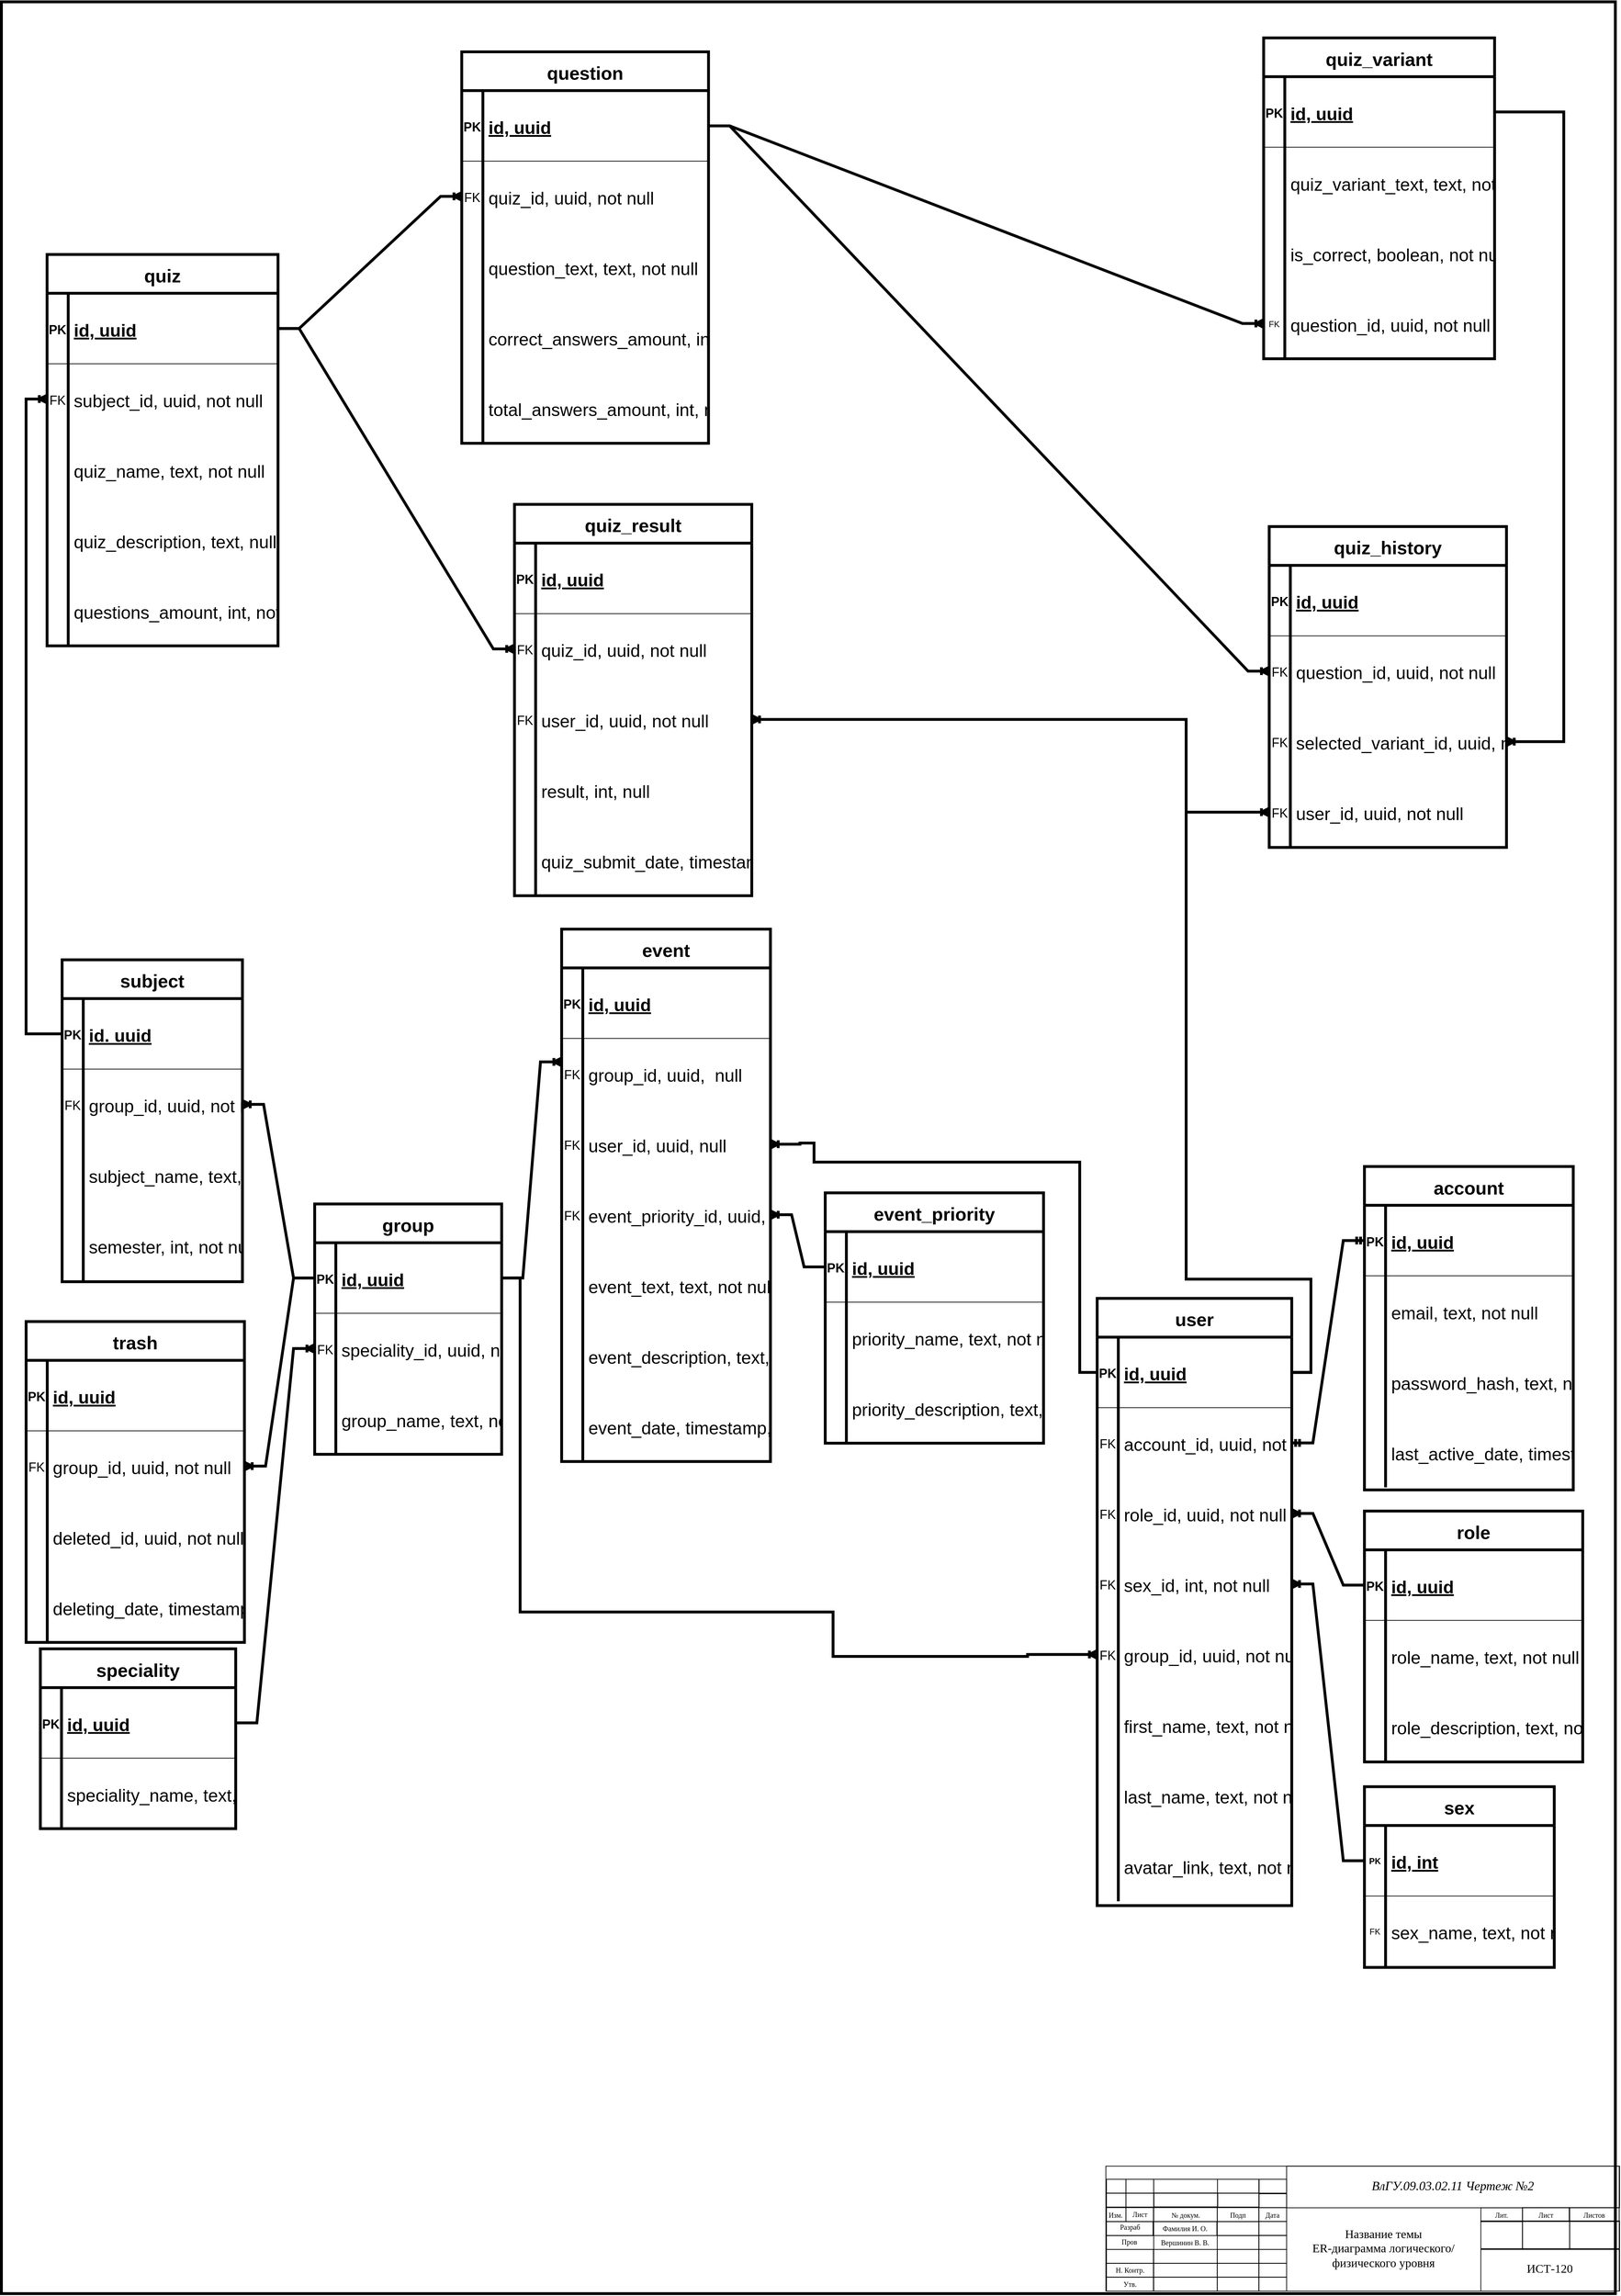 <mxfile version="18.0.2" type="github">
  <diagram id="R2lEEEUBdFMjLlhIrx00" name="Page-1">
    <mxGraphModel dx="988" dy="1490" grid="1" gridSize="3.937" guides="1" tooltips="1" connect="1" arrows="1" fold="1" page="1" pageScale="1" pageWidth="2339" pageHeight="3300" math="0" shadow="0" extFonts="Permanent Marker^https://fonts.googleapis.com/css?family=Permanent+Marker">
      <root>
        <mxCell id="0" />
        <mxCell id="1" parent="0" />
        <mxCell id="bOlvTl43doBLw3R69mOg-1" value="" style="rounded=0;whiteSpace=wrap;html=1;fillColor=none;strokeWidth=4;" parent="1" vertex="1">
          <mxGeometry x="24.0" y="23.62" width="2290" height="3250" as="geometry" />
        </mxCell>
        <mxCell id="bOlvTl43doBLw3R69mOg-2" value="" style="rounded=0;whiteSpace=wrap;html=1;fillColor=none;" parent="1" vertex="1">
          <mxGeometry x="1591.11" y="3092.86" width="728.35" height="177.165" as="geometry" />
        </mxCell>
        <mxCell id="UN5E2BRM_m0n_mUQd9ct-3" value="" style="rounded=0;whiteSpace=wrap;html=1;fillColor=none;" parent="1" vertex="1">
          <mxGeometry x="1592.01" y="3131.16" width="27.559" height="19.685" as="geometry" />
        </mxCell>
        <mxCell id="UN5E2BRM_m0n_mUQd9ct-4" value="" style="rounded=0;whiteSpace=wrap;html=1;fillColor=none;" parent="1" vertex="1">
          <mxGeometry x="1592.0" y="3151.67" width="27.559" height="19.685" as="geometry" />
        </mxCell>
        <mxCell id="UN5E2BRM_m0n_mUQd9ct-5" value="" style="rounded=0;whiteSpace=wrap;html=1;fillColor=none;" parent="1" vertex="1">
          <mxGeometry x="1592.01" y="3111.47" width="27.559" height="19.685" as="geometry" />
        </mxCell>
        <mxCell id="UN5E2BRM_m0n_mUQd9ct-9" value="" style="rounded=0;whiteSpace=wrap;html=1;fillColor=none;" parent="1" vertex="1">
          <mxGeometry x="1619.57" y="3131.16" width="39.37" height="19.685" as="geometry" />
        </mxCell>
        <mxCell id="UN5E2BRM_m0n_mUQd9ct-10" value="" style="rounded=0;whiteSpace=wrap;html=1;fillColor=none;" parent="1" vertex="1">
          <mxGeometry x="1619.56" y="3151.67" width="39.37" height="19.685" as="geometry" />
        </mxCell>
        <mxCell id="UN5E2BRM_m0n_mUQd9ct-11" value="" style="rounded=0;whiteSpace=wrap;html=1;fillColor=none;" parent="1" vertex="1">
          <mxGeometry x="1619.57" y="3111.47" width="39.37" height="19.685" as="geometry" />
        </mxCell>
        <mxCell id="UN5E2BRM_m0n_mUQd9ct-14" value="" style="rounded=0;whiteSpace=wrap;html=1;fillColor=none;" parent="1" vertex="1">
          <mxGeometry x="1658.94" y="3131.16" width="90.551" height="19.685" as="geometry" />
        </mxCell>
        <mxCell id="UN5E2BRM_m0n_mUQd9ct-15" value="" style="rounded=0;whiteSpace=wrap;html=1;fillColor=none;" parent="1" vertex="1">
          <mxGeometry x="1659.28" y="3130.94" width="90.551" height="19.685" as="geometry" />
        </mxCell>
        <mxCell id="UN5E2BRM_m0n_mUQd9ct-16" value="" style="rounded=0;whiteSpace=wrap;html=1;fillColor=none;" parent="1" vertex="1">
          <mxGeometry x="1658.94" y="3111.47" width="90.551" height="19.685" as="geometry" />
        </mxCell>
        <mxCell id="UN5E2BRM_m0n_mUQd9ct-19" value="" style="rounded=0;whiteSpace=wrap;html=1;fillColor=none;" parent="1" vertex="1">
          <mxGeometry x="1749.49" y="3131.16" width="59.055" height="19.685" as="geometry" />
        </mxCell>
        <mxCell id="UN5E2BRM_m0n_mUQd9ct-20" value="" style="rounded=0;whiteSpace=wrap;html=1;fillColor=none;" parent="1" vertex="1">
          <mxGeometry x="1749.14" y="3151.67" width="59.055" height="19.685" as="geometry" />
        </mxCell>
        <mxCell id="UN5E2BRM_m0n_mUQd9ct-21" value="" style="rounded=0;whiteSpace=wrap;html=1;fillColor=none;" parent="1" vertex="1">
          <mxGeometry x="1749.49" y="3111.47" width="59.055" height="19.685" as="geometry" />
        </mxCell>
        <mxCell id="UN5E2BRM_m0n_mUQd9ct-24" value="" style="rounded=0;whiteSpace=wrap;html=1;fillColor=none;" parent="1" vertex="1">
          <mxGeometry x="1808.21" y="3132" width="39.37" height="19.685" as="geometry" />
        </mxCell>
        <mxCell id="UN5E2BRM_m0n_mUQd9ct-25" value="" style="rounded=0;whiteSpace=wrap;html=1;fillColor=none;" parent="1" vertex="1">
          <mxGeometry x="1808.2" y="3151.67" width="39.37" height="19.685" as="geometry" />
        </mxCell>
        <mxCell id="UN5E2BRM_m0n_mUQd9ct-26" value="" style="rounded=0;whiteSpace=wrap;html=1;fillColor=none;" parent="1" vertex="1">
          <mxGeometry x="1808.19" y="3111.47" width="39.37" height="19.685" as="geometry" />
        </mxCell>
        <mxCell id="UN5E2BRM_m0n_mUQd9ct-27" value="" style="rounded=0;whiteSpace=wrap;html=1;fillColor=none;" parent="1" vertex="1">
          <mxGeometry x="1847.56" y="3092.86" width="472.43" height="59.055" as="geometry" />
        </mxCell>
        <mxCell id="UN5E2BRM_m0n_mUQd9ct-28" value="Изм." style="text;html=1;strokeColor=none;fillColor=none;align=center;verticalAlign=middle;whiteSpace=wrap;rounded=0;fontFamily=Times New Roman;fontSize=10;" parent="1" vertex="1">
          <mxGeometry x="1591.11" y="3151.66" width="27.559" height="19.685" as="geometry" />
        </mxCell>
        <mxCell id="UN5E2BRM_m0n_mUQd9ct-29" value="Лист" style="text;html=1;strokeColor=none;fillColor=none;align=center;verticalAlign=middle;whiteSpace=wrap;rounded=0;fontFamily=Times New Roman;fontSize=10;" parent="1" vertex="1">
          <mxGeometry x="1619.91" y="3150.85" width="39.37" height="19.685" as="geometry" />
        </mxCell>
        <mxCell id="UN5E2BRM_m0n_mUQd9ct-30" value="№ докум." style="text;html=1;strokeColor=none;fillColor=none;align=center;verticalAlign=middle;whiteSpace=wrap;rounded=0;fontFamily=Times New Roman;fontSize=10;" parent="1" vertex="1">
          <mxGeometry x="1659.28" y="3151.66" width="90.551" height="19.68" as="geometry" />
        </mxCell>
        <mxCell id="UN5E2BRM_m0n_mUQd9ct-31" value="Подп" style="text;html=1;strokeColor=none;fillColor=none;align=center;verticalAlign=middle;whiteSpace=wrap;rounded=0;fontFamily=Times New Roman;fontSize=10;" parent="1" vertex="1">
          <mxGeometry x="1748.59" y="3151.93" width="59.055" height="19.68" as="geometry" />
        </mxCell>
        <mxCell id="UN5E2BRM_m0n_mUQd9ct-32" value="Дата" style="text;html=1;strokeColor=none;fillColor=none;align=center;verticalAlign=middle;whiteSpace=wrap;rounded=0;fontFamily=Times New Roman;fontSize=10;" parent="1" vertex="1">
          <mxGeometry x="1808.19" y="3151.93" width="39.37" height="19.685" as="geometry" />
        </mxCell>
        <mxCell id="UN5E2BRM_m0n_mUQd9ct-34" value="" style="rounded=0;whiteSpace=wrap;html=1;fillColor=none;" parent="1" vertex="1">
          <mxGeometry x="1592" y="3171.6" width="66.929" height="19.68" as="geometry" />
        </mxCell>
        <mxCell id="UN5E2BRM_m0n_mUQd9ct-35" value="" style="rounded=0;whiteSpace=wrap;html=1;fillColor=none;" parent="1" vertex="1">
          <mxGeometry x="1592" y="3191.28" width="66.929" height="19.68" as="geometry" />
        </mxCell>
        <mxCell id="UN5E2BRM_m0n_mUQd9ct-36" value="" style="rounded=0;whiteSpace=wrap;html=1;fillColor=none;" parent="1" vertex="1">
          <mxGeometry x="1592" y="3210.96" width="66.929" height="19.68" as="geometry" />
        </mxCell>
        <mxCell id="UN5E2BRM_m0n_mUQd9ct-37" value="" style="rounded=0;whiteSpace=wrap;html=1;fillColor=none;" parent="1" vertex="1">
          <mxGeometry x="1592" y="3230.64" width="66.929" height="19.68" as="geometry" />
        </mxCell>
        <mxCell id="UN5E2BRM_m0n_mUQd9ct-38" value="" style="rounded=0;whiteSpace=wrap;html=1;fillColor=none;" parent="1" vertex="1">
          <mxGeometry x="1592" y="3250.32" width="66.929" height="19.68" as="geometry" />
        </mxCell>
        <mxCell id="UN5E2BRM_m0n_mUQd9ct-39" value="" style="rounded=0;whiteSpace=wrap;html=1;fillColor=none;" parent="1" vertex="1">
          <mxGeometry x="1658.6" y="3151.67" width="90.551" height="19.68" as="geometry" />
        </mxCell>
        <mxCell id="UN5E2BRM_m0n_mUQd9ct-42" value="" style="rounded=0;whiteSpace=wrap;html=1;fillColor=none;" parent="1" vertex="1">
          <mxGeometry x="1658.59" y="3210.96" width="90.551" height="19.68" as="geometry" />
        </mxCell>
        <mxCell id="UN5E2BRM_m0n_mUQd9ct-43" value="" style="rounded=0;whiteSpace=wrap;html=1;fillColor=none;" parent="1" vertex="1">
          <mxGeometry x="1658.59" y="3230.64" width="90.551" height="19.68" as="geometry" />
        </mxCell>
        <mxCell id="UN5E2BRM_m0n_mUQd9ct-44" value="" style="rounded=0;whiteSpace=wrap;html=1;fillColor=none;" parent="1" vertex="1">
          <mxGeometry x="1658.59" y="3250.32" width="90.551" height="19.68" as="geometry" />
        </mxCell>
        <mxCell id="UN5E2BRM_m0n_mUQd9ct-45" value="" style="rounded=0;whiteSpace=wrap;html=1;fillColor=none;" parent="1" vertex="1">
          <mxGeometry x="1749.15" y="3171.61" width="59.055" height="19.68" as="geometry" />
        </mxCell>
        <mxCell id="UN5E2BRM_m0n_mUQd9ct-46" value="" style="rounded=0;whiteSpace=wrap;html=1;fillColor=none;" parent="1" vertex="1">
          <mxGeometry x="1749.14" y="3191.28" width="59.055" height="19.68" as="geometry" />
        </mxCell>
        <mxCell id="UN5E2BRM_m0n_mUQd9ct-48" value="" style="rounded=0;whiteSpace=wrap;html=1;fillColor=none;" parent="1" vertex="1">
          <mxGeometry x="1749.14" y="3210.96" width="59.055" height="19.68" as="geometry" />
        </mxCell>
        <mxCell id="UN5E2BRM_m0n_mUQd9ct-49" value="" style="rounded=0;whiteSpace=wrap;html=1;fillColor=none;" parent="1" vertex="1">
          <mxGeometry x="1749.14" y="3230.64" width="59.055" height="19.68" as="geometry" />
        </mxCell>
        <mxCell id="UN5E2BRM_m0n_mUQd9ct-50" value="" style="rounded=0;whiteSpace=wrap;html=1;fillColor=none;" parent="1" vertex="1">
          <mxGeometry x="1749.14" y="3250.32" width="59.055" height="19.68" as="geometry" />
        </mxCell>
        <mxCell id="UN5E2BRM_m0n_mUQd9ct-51" value="" style="rounded=0;whiteSpace=wrap;html=1;fillColor=none;" parent="1" vertex="1">
          <mxGeometry x="1808.19" y="3171.35" width="39.37" height="19.68" as="geometry" />
        </mxCell>
        <mxCell id="UN5E2BRM_m0n_mUQd9ct-52" value="" style="rounded=0;whiteSpace=wrap;html=1;fillColor=none;" parent="1" vertex="1">
          <mxGeometry x="1808.2" y="3191.28" width="39.37" height="19.68" as="geometry" />
        </mxCell>
        <mxCell id="UN5E2BRM_m0n_mUQd9ct-54" value="" style="rounded=0;whiteSpace=wrap;html=1;fillColor=none;" parent="1" vertex="1">
          <mxGeometry x="1808.2" y="3210.96" width="39.37" height="19.68" as="geometry" />
        </mxCell>
        <mxCell id="UN5E2BRM_m0n_mUQd9ct-55" value="" style="rounded=0;whiteSpace=wrap;html=1;fillColor=none;" parent="1" vertex="1">
          <mxGeometry x="1808.2" y="3230.64" width="39.37" height="19.68" as="geometry" />
        </mxCell>
        <mxCell id="UN5E2BRM_m0n_mUQd9ct-56" value="" style="rounded=0;whiteSpace=wrap;html=1;fillColor=none;" parent="1" vertex="1">
          <mxGeometry x="1808.2" y="3250.32" width="39.37" height="19.68" as="geometry" />
        </mxCell>
        <mxCell id="UN5E2BRM_m0n_mUQd9ct-58" value="" style="rounded=0;whiteSpace=wrap;html=1;fontFamily=Times New Roman;fontSize=10;fillColor=none;" parent="1" vertex="1">
          <mxGeometry x="2248.59" y="3151.68" width="70.866" height="19.685" as="geometry" />
        </mxCell>
        <mxCell id="UN5E2BRM_m0n_mUQd9ct-59" value="" style="rounded=0;whiteSpace=wrap;html=1;fontFamily=Times New Roman;fontSize=10;fillColor=none;" parent="1" vertex="1">
          <mxGeometry x="2249.14" y="3170.53" width="70.866" height="39.37" as="geometry" />
        </mxCell>
        <mxCell id="UN5E2BRM_m0n_mUQd9ct-65" value="" style="rounded=0;whiteSpace=wrap;html=1;fontFamily=Times New Roman;fontSize=10;fillColor=none;" parent="1" vertex="1">
          <mxGeometry x="2182.23" y="3151.68" width="66.929" height="19.685" as="geometry" />
        </mxCell>
        <mxCell id="UN5E2BRM_m0n_mUQd9ct-66" value="" style="rounded=0;whiteSpace=wrap;html=1;fontFamily=Times New Roman;fontSize=10;fillColor=none;" parent="1" vertex="1">
          <mxGeometry x="2182.21" y="3170.53" width="66.929" height="39.37" as="geometry" />
        </mxCell>
        <mxCell id="UN5E2BRM_m0n_mUQd9ct-68" value="" style="rounded=0;whiteSpace=wrap;html=1;fontFamily=Times New Roman;fontSize=10;fillColor=none;" parent="1" vertex="1">
          <mxGeometry x="2123.18" y="3151.92" width="59.055" height="19.685" as="geometry" />
        </mxCell>
        <mxCell id="UN5E2BRM_m0n_mUQd9ct-69" value="" style="rounded=0;whiteSpace=wrap;html=1;fontFamily=Times New Roman;fontSize=10;fillColor=none;" parent="1" vertex="1">
          <mxGeometry x="2123.16" y="3170.53" width="59.05" height="39.37" as="geometry" />
        </mxCell>
        <mxCell id="UN5E2BRM_m0n_mUQd9ct-71" value="" style="rounded=0;whiteSpace=wrap;html=1;fontFamily=Times New Roman;fontSize=10;fillColor=none;" parent="1" vertex="1">
          <mxGeometry x="2123.14" y="3210.97" width="196.85" height="59.055" as="geometry" />
        </mxCell>
        <mxCell id="UN5E2BRM_m0n_mUQd9ct-72" value="Разраб" style="text;html=1;strokeColor=none;fillColor=none;align=center;verticalAlign=middle;whiteSpace=wrap;rounded=0;fontFamily=Times New Roman;fontSize=10;" parent="1" vertex="1">
          <mxGeometry x="1592.35" y="3169.47" width="66.929" height="19.68" as="geometry" />
        </mxCell>
        <mxCell id="UN5E2BRM_m0n_mUQd9ct-73" value="Пров" style="text;html=1;strokeColor=none;fillColor=none;align=center;verticalAlign=middle;whiteSpace=wrap;rounded=0;fontFamily=Times New Roman;fontSize=10;" parent="1" vertex="1">
          <mxGeometry x="1591.107" y="3190.217" width="66.929" height="19.68" as="geometry" />
        </mxCell>
        <mxCell id="UN5E2BRM_m0n_mUQd9ct-75" value="Н. Контр." style="text;html=1;strokeColor=none;fillColor=none;align=center;verticalAlign=middle;whiteSpace=wrap;rounded=0;fontFamily=Times New Roman;fontSize=10;" parent="1" vertex="1">
          <mxGeometry x="1592.001" y="3230.641" width="66.929" height="19.68" as="geometry" />
        </mxCell>
        <mxCell id="UN5E2BRM_m0n_mUQd9ct-76" value="Утв." style="text;html=1;strokeColor=none;fillColor=none;align=center;verticalAlign=middle;whiteSpace=wrap;rounded=0;fontFamily=Times New Roman;fontSize=10;" parent="1" vertex="1">
          <mxGeometry x="1592.008" y="3250.348" width="66.929" height="19.68" as="geometry" />
        </mxCell>
        <mxCell id="UN5E2BRM_m0n_mUQd9ct-77" value="Лит." style="text;html=1;strokeColor=none;fillColor=none;align=center;verticalAlign=middle;whiteSpace=wrap;rounded=0;fontFamily=Times New Roman;fontSize=10;" parent="1" vertex="1">
          <mxGeometry x="2123.18" y="3151.93" width="59.055" height="19.68" as="geometry" />
        </mxCell>
        <mxCell id="UN5E2BRM_m0n_mUQd9ct-78" value="Лист" style="text;html=1;strokeColor=none;fillColor=none;align=center;verticalAlign=middle;whiteSpace=wrap;rounded=0;fontFamily=Times New Roman;fontSize=10;" parent="1" vertex="1">
          <mxGeometry x="2182.232" y="3151.682" width="66.929" height="19.68" as="geometry" />
        </mxCell>
        <mxCell id="UN5E2BRM_m0n_mUQd9ct-79" value="Листов" style="text;html=1;strokeColor=none;fillColor=none;align=center;verticalAlign=middle;whiteSpace=wrap;rounded=0;fontFamily=Times New Roman;fontSize=10;" parent="1" vertex="1">
          <mxGeometry x="2249.16" y="3151.68" width="69.75" height="19.68" as="geometry" />
        </mxCell>
        <mxCell id="UN5E2BRM_m0n_mUQd9ct-80" value="" style="rounded=0;whiteSpace=wrap;html=1;fillColor=none;" parent="1" vertex="1">
          <mxGeometry x="1658.04" y="3171.61" width="90.551" height="19.685" as="geometry" />
        </mxCell>
        <mxCell id="UN5E2BRM_m0n_mUQd9ct-81" value="Вершинин В. В." style="text;html=1;strokeColor=none;fillColor=none;align=center;verticalAlign=middle;whiteSpace=wrap;rounded=0;fontFamily=Times New Roman;fontSize=10;" parent="1" vertex="1">
          <mxGeometry x="1659.28" y="3191.03" width="88.74" height="19.68" as="geometry" />
        </mxCell>
        <mxCell id="UN5E2BRM_m0n_mUQd9ct-82" value="Фамилия И. О." style="text;html=1;strokeColor=none;fillColor=none;align=center;verticalAlign=middle;whiteSpace=wrap;rounded=0;fontFamily=Times New Roman;fontSize=10;" parent="1" vertex="1">
          <mxGeometry x="1658.597" y="3171.337" width="88.74" height="19.68" as="geometry" />
        </mxCell>
        <mxCell id="UN5E2BRM_m0n_mUQd9ct-83" value="&lt;p class=&quot;MsoNormal&quot; align=&quot;center&quot;&gt;&lt;i&gt;&lt;span style=&quot;font-size: 18px&quot;&gt;ВлГУ.09.03.02.11 Чертеж №2&lt;/span&gt;&lt;/i&gt;&lt;/p&gt;" style="text;html=1;strokeColor=none;fillColor=none;align=center;verticalAlign=middle;whiteSpace=wrap;rounded=0;fontFamily=Times New Roman;fontSize=10;" parent="1" vertex="1">
          <mxGeometry x="1847.56" y="3092.86" width="471.33" height="56.74" as="geometry" />
        </mxCell>
        <mxCell id="UN5E2BRM_m0n_mUQd9ct-84" value="&lt;font style=&quot;font-size: 17px&quot;&gt;ИСТ-120&lt;/font&gt;" style="text;html=1;strokeColor=none;fillColor=none;align=center;verticalAlign=middle;whiteSpace=wrap;rounded=0;fontFamily=Times New Roman;fontSize=10;" parent="1" vertex="1">
          <mxGeometry x="2123.18" y="3209.9" width="195.71" height="57.81" as="geometry" />
        </mxCell>
        <mxCell id="UN5E2BRM_m0n_mUQd9ct-85" value="&lt;font style=&quot;font-size: 17px&quot;&gt;Название темы&lt;br&gt;ER-диаграмма логического/физического уровня&lt;br&gt;&lt;/font&gt;" style="text;html=1;strokeColor=none;fillColor=none;align=center;verticalAlign=middle;whiteSpace=wrap;rounded=0;fontFamily=Times New Roman;fontSize=10;" parent="1" vertex="1">
          <mxGeometry x="1847.58" y="3151.93" width="274.46" height="116.09" as="geometry" />
        </mxCell>
        <mxCell id="TcTSat4PmSnbktt4OF8P-2" value="quiz" style="shape=table;startSize=55;container=1;collapsible=1;childLayout=tableLayout;fixedRows=1;rowLines=0;fontStyle=1;align=center;resizeLast=1;fontSize=26;comic=0;strokeWidth=4;" parent="1" vertex="1">
          <mxGeometry x="88.81" y="381.89" width="327.68" height="555" as="geometry" />
        </mxCell>
        <mxCell id="TcTSat4PmSnbktt4OF8P-3" value="" style="shape=tableRow;horizontal=0;startSize=0;swimlaneHead=0;swimlaneBody=0;fillColor=none;collapsible=0;dropTarget=0;points=[[0,0.5],[1,0.5]];portConstraint=eastwest;top=0;left=0;right=0;bottom=1;" parent="TcTSat4PmSnbktt4OF8P-2" vertex="1">
          <mxGeometry y="55" width="327.68" height="100" as="geometry" />
        </mxCell>
        <mxCell id="TcTSat4PmSnbktt4OF8P-4" value="PK" style="shape=partialRectangle;connectable=0;fillColor=none;top=0;left=0;bottom=0;right=0;fontStyle=1;overflow=hidden;fontSize=18;" parent="TcTSat4PmSnbktt4OF8P-3" vertex="1">
          <mxGeometry width="30" height="100" as="geometry">
            <mxRectangle width="30" height="100" as="alternateBounds" />
          </mxGeometry>
        </mxCell>
        <mxCell id="TcTSat4PmSnbktt4OF8P-5" value="id, uuid" style="shape=partialRectangle;connectable=0;fillColor=none;top=0;left=0;bottom=0;right=0;align=left;spacingLeft=6;fontStyle=5;overflow=hidden;fontSize=25;" parent="TcTSat4PmSnbktt4OF8P-3" vertex="1">
          <mxGeometry x="30" width="297.68" height="100" as="geometry">
            <mxRectangle width="297.68" height="100" as="alternateBounds" />
          </mxGeometry>
        </mxCell>
        <mxCell id="TcTSat4PmSnbktt4OF8P-6" value="" style="shape=tableRow;horizontal=0;startSize=0;swimlaneHead=0;swimlaneBody=0;fillColor=none;collapsible=0;dropTarget=0;points=[[0,0.5],[1,0.5]];portConstraint=eastwest;top=0;left=0;right=0;bottom=0;" parent="TcTSat4PmSnbktt4OF8P-2" vertex="1">
          <mxGeometry y="155" width="327.68" height="100" as="geometry" />
        </mxCell>
        <mxCell id="TcTSat4PmSnbktt4OF8P-7" value="FK" style="shape=partialRectangle;connectable=0;fillColor=none;top=0;left=0;bottom=0;right=0;fontStyle=0;overflow=hidden;fontSize=18;" parent="TcTSat4PmSnbktt4OF8P-6" vertex="1">
          <mxGeometry width="30" height="100" as="geometry">
            <mxRectangle width="30" height="100" as="alternateBounds" />
          </mxGeometry>
        </mxCell>
        <mxCell id="TcTSat4PmSnbktt4OF8P-8" value="subject_id, uuid, not null" style="shape=partialRectangle;connectable=0;fillColor=none;top=0;left=0;bottom=0;right=0;align=left;spacingLeft=6;fontStyle=0;overflow=hidden;fontSize=25;" parent="TcTSat4PmSnbktt4OF8P-6" vertex="1">
          <mxGeometry x="30" width="297.68" height="100" as="geometry">
            <mxRectangle width="297.68" height="100" as="alternateBounds" />
          </mxGeometry>
        </mxCell>
        <mxCell id="TcTSat4PmSnbktt4OF8P-9" value="" style="shape=tableRow;horizontal=0;startSize=0;swimlaneHead=0;swimlaneBody=0;fillColor=none;collapsible=0;dropTarget=0;points=[[0,0.5],[1,0.5]];portConstraint=eastwest;top=0;left=0;right=0;bottom=0;" parent="TcTSat4PmSnbktt4OF8P-2" vertex="1">
          <mxGeometry y="255" width="327.68" height="100" as="geometry" />
        </mxCell>
        <mxCell id="TcTSat4PmSnbktt4OF8P-10" value="" style="shape=partialRectangle;connectable=0;fillColor=none;top=0;left=0;bottom=0;right=0;editable=1;overflow=hidden;" parent="TcTSat4PmSnbktt4OF8P-9" vertex="1">
          <mxGeometry width="30" height="100" as="geometry">
            <mxRectangle width="30" height="100" as="alternateBounds" />
          </mxGeometry>
        </mxCell>
        <mxCell id="TcTSat4PmSnbktt4OF8P-11" value="quiz_name, text, not null" style="shape=partialRectangle;connectable=0;fillColor=none;top=0;left=0;bottom=0;right=0;align=left;spacingLeft=6;overflow=hidden;fontSize=25;" parent="TcTSat4PmSnbktt4OF8P-9" vertex="1">
          <mxGeometry x="30" width="297.68" height="100" as="geometry">
            <mxRectangle width="297.68" height="100" as="alternateBounds" />
          </mxGeometry>
        </mxCell>
        <mxCell id="TcTSat4PmSnbktt4OF8P-12" value="" style="shape=tableRow;horizontal=0;startSize=0;swimlaneHead=0;swimlaneBody=0;fillColor=none;collapsible=0;dropTarget=0;points=[[0,0.5],[1,0.5]];portConstraint=eastwest;top=0;left=0;right=0;bottom=0;" parent="TcTSat4PmSnbktt4OF8P-2" vertex="1">
          <mxGeometry y="355" width="327.68" height="100" as="geometry" />
        </mxCell>
        <mxCell id="TcTSat4PmSnbktt4OF8P-13" value="" style="shape=partialRectangle;connectable=0;fillColor=none;top=0;left=0;bottom=0;right=0;editable=1;overflow=hidden;" parent="TcTSat4PmSnbktt4OF8P-12" vertex="1">
          <mxGeometry width="30" height="100" as="geometry">
            <mxRectangle width="30" height="100" as="alternateBounds" />
          </mxGeometry>
        </mxCell>
        <mxCell id="TcTSat4PmSnbktt4OF8P-14" value="quiz_description, text, null" style="shape=partialRectangle;connectable=0;fillColor=none;top=0;left=0;bottom=0;right=0;align=left;spacingLeft=6;overflow=hidden;fontSize=25;" parent="TcTSat4PmSnbktt4OF8P-12" vertex="1">
          <mxGeometry x="30" width="297.68" height="100" as="geometry">
            <mxRectangle width="297.68" height="100" as="alternateBounds" />
          </mxGeometry>
        </mxCell>
        <mxCell id="TcTSat4PmSnbktt4OF8P-15" value="" style="shape=tableRow;horizontal=0;startSize=0;swimlaneHead=0;swimlaneBody=0;fillColor=none;collapsible=0;dropTarget=0;points=[[0,0.5],[1,0.5]];portConstraint=eastwest;top=0;left=0;right=0;bottom=0;" parent="TcTSat4PmSnbktt4OF8P-2" vertex="1">
          <mxGeometry y="455" width="327.68" height="100" as="geometry" />
        </mxCell>
        <mxCell id="TcTSat4PmSnbktt4OF8P-16" value="" style="shape=partialRectangle;connectable=0;fillColor=none;top=0;left=0;bottom=0;right=0;editable=1;overflow=hidden;" parent="TcTSat4PmSnbktt4OF8P-15" vertex="1">
          <mxGeometry width="30" height="100" as="geometry">
            <mxRectangle width="30" height="100" as="alternateBounds" />
          </mxGeometry>
        </mxCell>
        <mxCell id="TcTSat4PmSnbktt4OF8P-17" value="questions_amount, int, not null" style="shape=partialRectangle;connectable=0;fillColor=none;top=0;left=0;bottom=0;right=0;align=left;spacingLeft=6;overflow=hidden;fontSize=25;" parent="TcTSat4PmSnbktt4OF8P-15" vertex="1">
          <mxGeometry x="30" width="297.68" height="100" as="geometry">
            <mxRectangle width="297.68" height="100" as="alternateBounds" />
          </mxGeometry>
        </mxCell>
        <mxCell id="TcTSat4PmSnbktt4OF8P-18" value="quiz_variant" style="shape=table;startSize=55;container=1;collapsible=1;childLayout=tableLayout;fixedRows=1;rowLines=0;fontStyle=1;align=center;resizeLast=1;fontSize=26;comic=0;strokeWidth=4;" parent="1" vertex="1">
          <mxGeometry x="1814.97" y="74.8" width="327.68" height="455" as="geometry" />
        </mxCell>
        <mxCell id="TcTSat4PmSnbktt4OF8P-19" value="" style="shape=tableRow;horizontal=0;startSize=0;swimlaneHead=0;swimlaneBody=0;fillColor=none;collapsible=0;dropTarget=0;points=[[0,0.5],[1,0.5]];portConstraint=eastwest;top=0;left=0;right=0;bottom=1;" parent="TcTSat4PmSnbktt4OF8P-18" vertex="1">
          <mxGeometry y="55" width="327.68" height="100" as="geometry" />
        </mxCell>
        <mxCell id="TcTSat4PmSnbktt4OF8P-20" value="PK" style="shape=partialRectangle;connectable=0;fillColor=none;top=0;left=0;bottom=0;right=0;fontStyle=1;overflow=hidden;fontSize=18;" parent="TcTSat4PmSnbktt4OF8P-19" vertex="1">
          <mxGeometry width="30" height="100" as="geometry">
            <mxRectangle width="30" height="100" as="alternateBounds" />
          </mxGeometry>
        </mxCell>
        <mxCell id="TcTSat4PmSnbktt4OF8P-21" value="id, uuid" style="shape=partialRectangle;connectable=0;fillColor=none;top=0;left=0;bottom=0;right=0;align=left;spacingLeft=6;fontStyle=5;overflow=hidden;fontSize=25;" parent="TcTSat4PmSnbktt4OF8P-19" vertex="1">
          <mxGeometry x="30" width="297.68" height="100" as="geometry">
            <mxRectangle width="297.68" height="100" as="alternateBounds" />
          </mxGeometry>
        </mxCell>
        <mxCell id="TcTSat4PmSnbktt4OF8P-22" value="" style="shape=tableRow;horizontal=0;startSize=0;swimlaneHead=0;swimlaneBody=0;fillColor=none;collapsible=0;dropTarget=0;points=[[0,0.5],[1,0.5]];portConstraint=eastwest;top=0;left=0;right=0;bottom=0;" parent="TcTSat4PmSnbktt4OF8P-18" vertex="1">
          <mxGeometry y="155" width="327.68" height="100" as="geometry" />
        </mxCell>
        <mxCell id="TcTSat4PmSnbktt4OF8P-23" value="" style="shape=partialRectangle;connectable=0;fillColor=none;top=0;left=0;bottom=0;right=0;editable=1;overflow=hidden;" parent="TcTSat4PmSnbktt4OF8P-22" vertex="1">
          <mxGeometry width="30" height="100" as="geometry">
            <mxRectangle width="30" height="100" as="alternateBounds" />
          </mxGeometry>
        </mxCell>
        <mxCell id="TcTSat4PmSnbktt4OF8P-24" value="quiz_variant_text, text, not null" style="shape=partialRectangle;connectable=0;fillColor=none;top=0;left=0;bottom=0;right=0;align=left;spacingLeft=6;overflow=hidden;fontSize=25;" parent="TcTSat4PmSnbktt4OF8P-22" vertex="1">
          <mxGeometry x="30" width="297.68" height="100" as="geometry">
            <mxRectangle width="297.68" height="100" as="alternateBounds" />
          </mxGeometry>
        </mxCell>
        <mxCell id="TcTSat4PmSnbktt4OF8P-25" value="" style="shape=tableRow;horizontal=0;startSize=0;swimlaneHead=0;swimlaneBody=0;fillColor=none;collapsible=0;dropTarget=0;points=[[0,0.5],[1,0.5]];portConstraint=eastwest;top=0;left=0;right=0;bottom=0;" parent="TcTSat4PmSnbktt4OF8P-18" vertex="1">
          <mxGeometry y="255" width="327.68" height="100" as="geometry" />
        </mxCell>
        <mxCell id="TcTSat4PmSnbktt4OF8P-26" value="" style="shape=partialRectangle;connectable=0;fillColor=none;top=0;left=0;bottom=0;right=0;editable=1;overflow=hidden;" parent="TcTSat4PmSnbktt4OF8P-25" vertex="1">
          <mxGeometry width="30" height="100" as="geometry">
            <mxRectangle width="30" height="100" as="alternateBounds" />
          </mxGeometry>
        </mxCell>
        <mxCell id="TcTSat4PmSnbktt4OF8P-27" value="is_correct, boolean, not null" style="shape=partialRectangle;connectable=0;fillColor=none;top=0;left=0;bottom=0;right=0;align=left;spacingLeft=6;overflow=hidden;fontSize=25;" parent="TcTSat4PmSnbktt4OF8P-25" vertex="1">
          <mxGeometry x="30" width="297.68" height="100" as="geometry">
            <mxRectangle width="297.68" height="100" as="alternateBounds" />
          </mxGeometry>
        </mxCell>
        <mxCell id="TcTSat4PmSnbktt4OF8P-28" value="" style="shape=tableRow;horizontal=0;startSize=0;swimlaneHead=0;swimlaneBody=0;fillColor=none;collapsible=0;dropTarget=0;points=[[0,0.5],[1,0.5]];portConstraint=eastwest;top=0;left=0;right=0;bottom=0;" parent="TcTSat4PmSnbktt4OF8P-18" vertex="1">
          <mxGeometry y="355" width="327.68" height="100" as="geometry" />
        </mxCell>
        <mxCell id="TcTSat4PmSnbktt4OF8P-29" value="FK" style="shape=partialRectangle;connectable=0;fillColor=none;top=0;left=0;bottom=0;right=0;editable=1;overflow=hidden;" parent="TcTSat4PmSnbktt4OF8P-28" vertex="1">
          <mxGeometry width="30" height="100" as="geometry">
            <mxRectangle width="30" height="100" as="alternateBounds" />
          </mxGeometry>
        </mxCell>
        <mxCell id="TcTSat4PmSnbktt4OF8P-30" value="question_id, uuid, not null" style="shape=partialRectangle;connectable=0;fillColor=none;top=0;left=0;bottom=0;right=0;align=left;spacingLeft=6;overflow=hidden;fontSize=25;" parent="TcTSat4PmSnbktt4OF8P-28" vertex="1">
          <mxGeometry x="30" width="297.68" height="100" as="geometry">
            <mxRectangle width="297.68" height="100" as="alternateBounds" />
          </mxGeometry>
        </mxCell>
        <mxCell id="TcTSat4PmSnbktt4OF8P-31" value="question" style="shape=table;startSize=55;container=1;collapsible=1;childLayout=tableLayout;fixedRows=1;rowLines=0;fontStyle=1;align=center;resizeLast=1;fontSize=26;comic=0;strokeWidth=4;" parent="1" vertex="1">
          <mxGeometry x="677.16" y="94.49" width="350.15" height="555.12" as="geometry" />
        </mxCell>
        <mxCell id="TcTSat4PmSnbktt4OF8P-32" value="" style="shape=tableRow;horizontal=0;startSize=0;swimlaneHead=0;swimlaneBody=0;fillColor=none;collapsible=0;dropTarget=0;points=[[0,0.5],[1,0.5]];portConstraint=eastwest;top=0;left=0;right=0;bottom=1;" parent="TcTSat4PmSnbktt4OF8P-31" vertex="1">
          <mxGeometry y="55" width="350.15" height="100" as="geometry" />
        </mxCell>
        <mxCell id="TcTSat4PmSnbktt4OF8P-33" value="PK" style="shape=partialRectangle;connectable=0;fillColor=none;top=0;left=0;bottom=0;right=0;fontStyle=1;overflow=hidden;fontSize=18;" parent="TcTSat4PmSnbktt4OF8P-32" vertex="1">
          <mxGeometry width="30" height="100" as="geometry">
            <mxRectangle width="30" height="100" as="alternateBounds" />
          </mxGeometry>
        </mxCell>
        <mxCell id="TcTSat4PmSnbktt4OF8P-34" value="id, uuid" style="shape=partialRectangle;connectable=0;fillColor=none;top=0;left=0;bottom=0;right=0;align=left;spacingLeft=6;fontStyle=5;overflow=hidden;fontSize=25;" parent="TcTSat4PmSnbktt4OF8P-32" vertex="1">
          <mxGeometry x="30" width="320.15" height="100" as="geometry">
            <mxRectangle width="320.15" height="100" as="alternateBounds" />
          </mxGeometry>
        </mxCell>
        <mxCell id="TcTSat4PmSnbktt4OF8P-35" value="" style="shape=tableRow;horizontal=0;startSize=0;swimlaneHead=0;swimlaneBody=0;fillColor=none;collapsible=0;dropTarget=0;points=[[0,0.5],[1,0.5]];portConstraint=eastwest;top=0;left=0;right=0;bottom=0;" parent="TcTSat4PmSnbktt4OF8P-31" vertex="1">
          <mxGeometry y="155" width="350.15" height="100" as="geometry" />
        </mxCell>
        <mxCell id="TcTSat4PmSnbktt4OF8P-36" value="FK" style="shape=partialRectangle;connectable=0;fillColor=none;top=0;left=0;bottom=0;right=0;editable=1;overflow=hidden;fontSize=18;" parent="TcTSat4PmSnbktt4OF8P-35" vertex="1">
          <mxGeometry width="30" height="100" as="geometry">
            <mxRectangle width="30" height="100" as="alternateBounds" />
          </mxGeometry>
        </mxCell>
        <mxCell id="TcTSat4PmSnbktt4OF8P-37" value="quiz_id, uuid, not null" style="shape=partialRectangle;connectable=0;fillColor=none;top=0;left=0;bottom=0;right=0;align=left;spacingLeft=6;overflow=hidden;fontSize=25;" parent="TcTSat4PmSnbktt4OF8P-35" vertex="1">
          <mxGeometry x="30" width="320.15" height="100" as="geometry">
            <mxRectangle width="320.15" height="100" as="alternateBounds" />
          </mxGeometry>
        </mxCell>
        <mxCell id="TcTSat4PmSnbktt4OF8P-38" value="" style="shape=tableRow;horizontal=0;startSize=0;swimlaneHead=0;swimlaneBody=0;fillColor=none;collapsible=0;dropTarget=0;points=[[0,0.5],[1,0.5]];portConstraint=eastwest;top=0;left=0;right=0;bottom=0;" parent="TcTSat4PmSnbktt4OF8P-31" vertex="1">
          <mxGeometry y="255" width="350.15" height="100" as="geometry" />
        </mxCell>
        <mxCell id="TcTSat4PmSnbktt4OF8P-39" value="" style="shape=partialRectangle;connectable=0;fillColor=none;top=0;left=0;bottom=0;right=0;editable=1;overflow=hidden;" parent="TcTSat4PmSnbktt4OF8P-38" vertex="1">
          <mxGeometry width="30" height="100" as="geometry">
            <mxRectangle width="30" height="100" as="alternateBounds" />
          </mxGeometry>
        </mxCell>
        <mxCell id="TcTSat4PmSnbktt4OF8P-40" value="question_text, text, not null" style="shape=partialRectangle;connectable=0;fillColor=none;top=0;left=0;bottom=0;right=0;align=left;spacingLeft=6;overflow=hidden;fontSize=25;" parent="TcTSat4PmSnbktt4OF8P-38" vertex="1">
          <mxGeometry x="30" width="320.15" height="100" as="geometry">
            <mxRectangle width="320.15" height="100" as="alternateBounds" />
          </mxGeometry>
        </mxCell>
        <mxCell id="TcTSat4PmSnbktt4OF8P-41" value="" style="shape=tableRow;horizontal=0;startSize=0;swimlaneHead=0;swimlaneBody=0;fillColor=none;collapsible=0;dropTarget=0;points=[[0,0.5],[1,0.5]];portConstraint=eastwest;top=0;left=0;right=0;bottom=0;" parent="TcTSat4PmSnbktt4OF8P-31" vertex="1">
          <mxGeometry y="355" width="350.15" height="100" as="geometry" />
        </mxCell>
        <mxCell id="TcTSat4PmSnbktt4OF8P-42" value="" style="shape=partialRectangle;connectable=0;fillColor=none;top=0;left=0;bottom=0;right=0;editable=1;overflow=hidden;" parent="TcTSat4PmSnbktt4OF8P-41" vertex="1">
          <mxGeometry width="30" height="100" as="geometry">
            <mxRectangle width="30" height="100" as="alternateBounds" />
          </mxGeometry>
        </mxCell>
        <mxCell id="TcTSat4PmSnbktt4OF8P-43" value="correct_answers_amount, int, not null" style="shape=partialRectangle;connectable=0;fillColor=none;top=0;left=0;bottom=0;right=0;align=left;spacingLeft=6;overflow=hidden;fontSize=25;" parent="TcTSat4PmSnbktt4OF8P-41" vertex="1">
          <mxGeometry x="30" width="320.15" height="100" as="geometry">
            <mxRectangle width="320.15" height="100" as="alternateBounds" />
          </mxGeometry>
        </mxCell>
        <mxCell id="TcTSat4PmSnbktt4OF8P-44" value="" style="shape=tableRow;horizontal=0;startSize=0;swimlaneHead=0;swimlaneBody=0;fillColor=none;collapsible=0;dropTarget=0;points=[[0,0.5],[1,0.5]];portConstraint=eastwest;top=0;left=0;right=0;bottom=0;" parent="TcTSat4PmSnbktt4OF8P-31" vertex="1">
          <mxGeometry y="455" width="350.15" height="100" as="geometry" />
        </mxCell>
        <mxCell id="TcTSat4PmSnbktt4OF8P-45" value="" style="shape=partialRectangle;connectable=0;fillColor=none;top=0;left=0;bottom=0;right=0;editable=1;overflow=hidden;" parent="TcTSat4PmSnbktt4OF8P-44" vertex="1">
          <mxGeometry width="30" height="100" as="geometry">
            <mxRectangle width="30" height="100" as="alternateBounds" />
          </mxGeometry>
        </mxCell>
        <mxCell id="TcTSat4PmSnbktt4OF8P-46" value="total_answers_amount, int, not null" style="shape=partialRectangle;connectable=0;fillColor=none;top=0;left=0;bottom=0;right=0;align=left;spacingLeft=6;overflow=hidden;fontSize=25;" parent="TcTSat4PmSnbktt4OF8P-44" vertex="1">
          <mxGeometry x="30" width="320.15" height="100" as="geometry">
            <mxRectangle width="320.15" height="100" as="alternateBounds" />
          </mxGeometry>
        </mxCell>
        <mxCell id="TcTSat4PmSnbktt4OF8P-47" value="group" style="shape=table;startSize=55;container=1;collapsible=1;childLayout=tableLayout;fixedRows=1;rowLines=0;fontStyle=1;align=center;resizeLast=1;fontSize=26;comic=0;strokeWidth=4;" parent="1" vertex="1">
          <mxGeometry x="468.5" y="1728.34" width="265.31" height="355" as="geometry" />
        </mxCell>
        <mxCell id="TcTSat4PmSnbktt4OF8P-48" value="" style="shape=tableRow;horizontal=0;startSize=0;swimlaneHead=0;swimlaneBody=0;fillColor=none;collapsible=0;dropTarget=0;points=[[0,0.5],[1,0.5]];portConstraint=eastwest;top=0;left=0;right=0;bottom=1;" parent="TcTSat4PmSnbktt4OF8P-47" vertex="1">
          <mxGeometry y="55" width="265.31" height="100" as="geometry" />
        </mxCell>
        <mxCell id="TcTSat4PmSnbktt4OF8P-49" value="PK" style="shape=partialRectangle;connectable=0;fillColor=none;top=0;left=0;bottom=0;right=0;fontStyle=1;overflow=hidden;fontSize=18;" parent="TcTSat4PmSnbktt4OF8P-48" vertex="1">
          <mxGeometry width="30" height="100" as="geometry">
            <mxRectangle width="30" height="100" as="alternateBounds" />
          </mxGeometry>
        </mxCell>
        <mxCell id="TcTSat4PmSnbktt4OF8P-50" value="id, uuid" style="shape=partialRectangle;connectable=0;fillColor=none;top=0;left=0;bottom=0;right=0;align=left;spacingLeft=6;fontStyle=5;overflow=hidden;fontSize=25;" parent="TcTSat4PmSnbktt4OF8P-48" vertex="1">
          <mxGeometry x="30" width="235.31" height="100" as="geometry">
            <mxRectangle width="235.31" height="100" as="alternateBounds" />
          </mxGeometry>
        </mxCell>
        <mxCell id="TcTSat4PmSnbktt4OF8P-51" value="" style="shape=tableRow;horizontal=0;startSize=0;swimlaneHead=0;swimlaneBody=0;fillColor=none;collapsible=0;dropTarget=0;points=[[0,0.5],[1,0.5]];portConstraint=eastwest;top=0;left=0;right=0;bottom=0;" parent="TcTSat4PmSnbktt4OF8P-47" vertex="1">
          <mxGeometry y="155" width="265.31" height="100" as="geometry" />
        </mxCell>
        <mxCell id="TcTSat4PmSnbktt4OF8P-52" value="FK" style="shape=partialRectangle;connectable=0;fillColor=none;top=0;left=0;bottom=0;right=0;fontStyle=0;overflow=hidden;fontSize=18;" parent="TcTSat4PmSnbktt4OF8P-51" vertex="1">
          <mxGeometry width="30" height="100" as="geometry">
            <mxRectangle width="30" height="100" as="alternateBounds" />
          </mxGeometry>
        </mxCell>
        <mxCell id="TcTSat4PmSnbktt4OF8P-53" value="speciality_id, uuid, not null" style="shape=partialRectangle;connectable=0;fillColor=none;top=0;left=0;bottom=0;right=0;align=left;spacingLeft=6;fontStyle=0;overflow=hidden;fontSize=25;" parent="TcTSat4PmSnbktt4OF8P-51" vertex="1">
          <mxGeometry x="30" width="235.31" height="100" as="geometry">
            <mxRectangle width="235.31" height="100" as="alternateBounds" />
          </mxGeometry>
        </mxCell>
        <mxCell id="TcTSat4PmSnbktt4OF8P-57" value="" style="shape=tableRow;horizontal=0;startSize=0;swimlaneHead=0;swimlaneBody=0;fillColor=none;collapsible=0;dropTarget=0;points=[[0,0.5],[1,0.5]];portConstraint=eastwest;top=0;left=0;right=0;bottom=0;" parent="TcTSat4PmSnbktt4OF8P-47" vertex="1">
          <mxGeometry y="255" width="265.31" height="100" as="geometry" />
        </mxCell>
        <mxCell id="TcTSat4PmSnbktt4OF8P-58" value="" style="shape=partialRectangle;connectable=0;fillColor=none;top=0;left=0;bottom=0;right=0;editable=1;overflow=hidden;" parent="TcTSat4PmSnbktt4OF8P-57" vertex="1">
          <mxGeometry width="30" height="100" as="geometry">
            <mxRectangle width="30" height="100" as="alternateBounds" />
          </mxGeometry>
        </mxCell>
        <mxCell id="TcTSat4PmSnbktt4OF8P-59" value="group_name, text, not null" style="shape=partialRectangle;connectable=0;fillColor=none;top=0;left=0;bottom=0;right=0;align=left;spacingLeft=6;overflow=hidden;fontSize=25;" parent="TcTSat4PmSnbktt4OF8P-57" vertex="1">
          <mxGeometry x="30" width="235.31" height="100" as="geometry">
            <mxRectangle width="235.31" height="100" as="alternateBounds" />
          </mxGeometry>
        </mxCell>
        <mxCell id="TcTSat4PmSnbktt4OF8P-60" value="trash" style="shape=table;startSize=55;container=1;collapsible=1;childLayout=tableLayout;fixedRows=1;rowLines=0;fontStyle=1;align=center;resizeLast=1;fontSize=26;comic=0;strokeWidth=4;" parent="1" vertex="1">
          <mxGeometry x="59.06" y="1895.14" width="309.75" height="455" as="geometry" />
        </mxCell>
        <mxCell id="TcTSat4PmSnbktt4OF8P-61" value="" style="shape=tableRow;horizontal=0;startSize=0;swimlaneHead=0;swimlaneBody=0;fillColor=none;collapsible=0;dropTarget=0;points=[[0,0.5],[1,0.5]];portConstraint=eastwest;top=0;left=0;right=0;bottom=1;" parent="TcTSat4PmSnbktt4OF8P-60" vertex="1">
          <mxGeometry y="55" width="309.75" height="100" as="geometry" />
        </mxCell>
        <mxCell id="TcTSat4PmSnbktt4OF8P-62" value="PK" style="shape=partialRectangle;connectable=0;fillColor=none;top=0;left=0;bottom=0;right=0;fontStyle=1;overflow=hidden;fontSize=18;" parent="TcTSat4PmSnbktt4OF8P-61" vertex="1">
          <mxGeometry width="30" height="100" as="geometry">
            <mxRectangle width="30" height="100" as="alternateBounds" />
          </mxGeometry>
        </mxCell>
        <mxCell id="TcTSat4PmSnbktt4OF8P-63" value="id, uuid" style="shape=partialRectangle;connectable=0;fillColor=none;top=0;left=0;bottom=0;right=0;align=left;spacingLeft=6;fontStyle=5;overflow=hidden;fontSize=25;" parent="TcTSat4PmSnbktt4OF8P-61" vertex="1">
          <mxGeometry x="30" width="279.75" height="100" as="geometry">
            <mxRectangle width="279.75" height="100" as="alternateBounds" />
          </mxGeometry>
        </mxCell>
        <mxCell id="TcTSat4PmSnbktt4OF8P-64" value="" style="shape=tableRow;horizontal=0;startSize=0;swimlaneHead=0;swimlaneBody=0;fillColor=none;collapsible=0;dropTarget=0;points=[[0,0.5],[1,0.5]];portConstraint=eastwest;top=0;left=0;right=0;bottom=0;" parent="TcTSat4PmSnbktt4OF8P-60" vertex="1">
          <mxGeometry y="155" width="309.75" height="100" as="geometry" />
        </mxCell>
        <mxCell id="TcTSat4PmSnbktt4OF8P-65" value="FK" style="shape=partialRectangle;connectable=0;fillColor=none;top=0;left=0;bottom=0;right=0;fontStyle=0;overflow=hidden;fontSize=18;" parent="TcTSat4PmSnbktt4OF8P-64" vertex="1">
          <mxGeometry width="30" height="100" as="geometry">
            <mxRectangle width="30" height="100" as="alternateBounds" />
          </mxGeometry>
        </mxCell>
        <mxCell id="TcTSat4PmSnbktt4OF8P-66" value="group_id, uuid, not null" style="shape=partialRectangle;connectable=0;fillColor=none;top=0;left=0;bottom=0;right=0;align=left;spacingLeft=6;fontStyle=0;overflow=hidden;fontSize=25;" parent="TcTSat4PmSnbktt4OF8P-64" vertex="1">
          <mxGeometry x="30" width="279.75" height="100" as="geometry">
            <mxRectangle width="279.75" height="100" as="alternateBounds" />
          </mxGeometry>
        </mxCell>
        <mxCell id="TcTSat4PmSnbktt4OF8P-67" value="" style="shape=tableRow;horizontal=0;startSize=0;swimlaneHead=0;swimlaneBody=0;fillColor=none;collapsible=0;dropTarget=0;points=[[0,0.5],[1,0.5]];portConstraint=eastwest;top=0;left=0;right=0;bottom=0;" parent="TcTSat4PmSnbktt4OF8P-60" vertex="1">
          <mxGeometry y="255" width="309.75" height="100" as="geometry" />
        </mxCell>
        <mxCell id="TcTSat4PmSnbktt4OF8P-68" value="" style="shape=partialRectangle;connectable=0;fillColor=none;top=0;left=0;bottom=0;right=0;editable=1;overflow=hidden;" parent="TcTSat4PmSnbktt4OF8P-67" vertex="1">
          <mxGeometry width="30" height="100" as="geometry">
            <mxRectangle width="30" height="100" as="alternateBounds" />
          </mxGeometry>
        </mxCell>
        <mxCell id="TcTSat4PmSnbktt4OF8P-69" value="deleted_id, uuid, not null" style="shape=partialRectangle;connectable=0;fillColor=none;top=0;left=0;bottom=0;right=0;align=left;spacingLeft=6;overflow=hidden;fontSize=25;" parent="TcTSat4PmSnbktt4OF8P-67" vertex="1">
          <mxGeometry x="30" width="279.75" height="100" as="geometry">
            <mxRectangle width="279.75" height="100" as="alternateBounds" />
          </mxGeometry>
        </mxCell>
        <mxCell id="TcTSat4PmSnbktt4OF8P-70" value="" style="shape=tableRow;horizontal=0;startSize=0;swimlaneHead=0;swimlaneBody=0;fillColor=none;collapsible=0;dropTarget=0;points=[[0,0.5],[1,0.5]];portConstraint=eastwest;top=0;left=0;right=0;bottom=0;" parent="TcTSat4PmSnbktt4OF8P-60" vertex="1">
          <mxGeometry y="355" width="309.75" height="100" as="geometry" />
        </mxCell>
        <mxCell id="TcTSat4PmSnbktt4OF8P-71" value="" style="shape=partialRectangle;connectable=0;fillColor=none;top=0;left=0;bottom=0;right=0;editable=1;overflow=hidden;" parent="TcTSat4PmSnbktt4OF8P-70" vertex="1">
          <mxGeometry width="30" height="100" as="geometry">
            <mxRectangle width="30" height="100" as="alternateBounds" />
          </mxGeometry>
        </mxCell>
        <mxCell id="TcTSat4PmSnbktt4OF8P-72" value="deleting_date, timestamp, not null" style="shape=partialRectangle;connectable=0;fillColor=none;top=0;left=0;bottom=0;right=0;align=left;spacingLeft=6;overflow=hidden;fontSize=25;" parent="TcTSat4PmSnbktt4OF8P-70" vertex="1">
          <mxGeometry x="30" width="279.75" height="100" as="geometry">
            <mxRectangle width="279.75" height="100" as="alternateBounds" />
          </mxGeometry>
        </mxCell>
        <mxCell id="TcTSat4PmSnbktt4OF8P-73" value="subject" style="shape=table;startSize=55;container=1;collapsible=1;childLayout=tableLayout;fixedRows=1;rowLines=0;fontStyle=1;align=center;resizeLast=1;fontSize=26;comic=0;strokeWidth=4;" parent="1" vertex="1">
          <mxGeometry x="110.12" y="1382.14" width="255.88" height="456.44" as="geometry" />
        </mxCell>
        <mxCell id="TcTSat4PmSnbktt4OF8P-74" value="" style="shape=tableRow;horizontal=0;startSize=0;swimlaneHead=0;swimlaneBody=0;fillColor=none;collapsible=0;dropTarget=0;points=[[0,0.5],[1,0.5]];portConstraint=eastwest;top=0;left=0;right=0;bottom=1;" parent="TcTSat4PmSnbktt4OF8P-73" vertex="1">
          <mxGeometry y="55" width="255.88" height="100" as="geometry" />
        </mxCell>
        <mxCell id="TcTSat4PmSnbktt4OF8P-75" value="PK" style="shape=partialRectangle;connectable=0;fillColor=none;top=0;left=0;bottom=0;right=0;fontStyle=1;overflow=hidden;fontSize=18;" parent="TcTSat4PmSnbktt4OF8P-74" vertex="1">
          <mxGeometry width="30" height="100" as="geometry">
            <mxRectangle width="30" height="100" as="alternateBounds" />
          </mxGeometry>
        </mxCell>
        <mxCell id="TcTSat4PmSnbktt4OF8P-76" value="id. uuid" style="shape=partialRectangle;connectable=0;fillColor=none;top=0;left=0;bottom=0;right=0;align=left;spacingLeft=6;fontStyle=5;overflow=hidden;fontSize=25;" parent="TcTSat4PmSnbktt4OF8P-74" vertex="1">
          <mxGeometry x="30" width="225.88" height="100" as="geometry">
            <mxRectangle width="225.88" height="100" as="alternateBounds" />
          </mxGeometry>
        </mxCell>
        <mxCell id="TcTSat4PmSnbktt4OF8P-77" value="" style="shape=tableRow;horizontal=0;startSize=0;swimlaneHead=0;swimlaneBody=0;fillColor=none;collapsible=0;dropTarget=0;points=[[0,0.5],[1,0.5]];portConstraint=eastwest;top=0;left=0;right=0;bottom=0;" parent="TcTSat4PmSnbktt4OF8P-73" vertex="1">
          <mxGeometry y="155" width="255.88" height="100" as="geometry" />
        </mxCell>
        <mxCell id="TcTSat4PmSnbktt4OF8P-78" value="FK" style="shape=partialRectangle;connectable=0;fillColor=none;top=0;left=0;bottom=0;right=0;fontStyle=0;overflow=hidden;fontSize=18;" parent="TcTSat4PmSnbktt4OF8P-77" vertex="1">
          <mxGeometry width="30" height="100" as="geometry">
            <mxRectangle width="30" height="100" as="alternateBounds" />
          </mxGeometry>
        </mxCell>
        <mxCell id="TcTSat4PmSnbktt4OF8P-79" value="group_id, uuid, not null" style="shape=partialRectangle;connectable=0;fillColor=none;top=0;left=0;bottom=0;right=0;align=left;spacingLeft=6;fontStyle=0;overflow=hidden;fontSize=25;" parent="TcTSat4PmSnbktt4OF8P-77" vertex="1">
          <mxGeometry x="30" width="225.88" height="100" as="geometry">
            <mxRectangle width="225.88" height="100" as="alternateBounds" />
          </mxGeometry>
        </mxCell>
        <mxCell id="TcTSat4PmSnbktt4OF8P-80" value="" style="shape=tableRow;horizontal=0;startSize=0;swimlaneHead=0;swimlaneBody=0;fillColor=none;collapsible=0;dropTarget=0;points=[[0,0.5],[1,0.5]];portConstraint=eastwest;top=0;left=0;right=0;bottom=0;" parent="TcTSat4PmSnbktt4OF8P-73" vertex="1">
          <mxGeometry y="255" width="255.88" height="100" as="geometry" />
        </mxCell>
        <mxCell id="TcTSat4PmSnbktt4OF8P-81" value="" style="shape=partialRectangle;connectable=0;fillColor=none;top=0;left=0;bottom=0;right=0;editable=1;overflow=hidden;" parent="TcTSat4PmSnbktt4OF8P-80" vertex="1">
          <mxGeometry width="30" height="100" as="geometry">
            <mxRectangle width="30" height="100" as="alternateBounds" />
          </mxGeometry>
        </mxCell>
        <mxCell id="TcTSat4PmSnbktt4OF8P-82" value="subject_name, text, not null" style="shape=partialRectangle;connectable=0;fillColor=none;top=0;left=0;bottom=0;right=0;align=left;spacingLeft=6;overflow=hidden;fontSize=25;" parent="TcTSat4PmSnbktt4OF8P-80" vertex="1">
          <mxGeometry x="30" width="225.88" height="100" as="geometry">
            <mxRectangle width="225.88" height="100" as="alternateBounds" />
          </mxGeometry>
        </mxCell>
        <mxCell id="TcTSat4PmSnbktt4OF8P-83" value="" style="shape=tableRow;horizontal=0;startSize=0;swimlaneHead=0;swimlaneBody=0;fillColor=none;collapsible=0;dropTarget=0;points=[[0,0.5],[1,0.5]];portConstraint=eastwest;top=0;left=0;right=0;bottom=0;" parent="TcTSat4PmSnbktt4OF8P-73" vertex="1">
          <mxGeometry y="355" width="255.88" height="100" as="geometry" />
        </mxCell>
        <mxCell id="TcTSat4PmSnbktt4OF8P-84" value="" style="shape=partialRectangle;connectable=0;fillColor=none;top=0;left=0;bottom=0;right=0;editable=1;overflow=hidden;" parent="TcTSat4PmSnbktt4OF8P-83" vertex="1">
          <mxGeometry width="30" height="100" as="geometry">
            <mxRectangle width="30" height="100" as="alternateBounds" />
          </mxGeometry>
        </mxCell>
        <mxCell id="TcTSat4PmSnbktt4OF8P-85" value="semester, int, not null" style="shape=partialRectangle;connectable=0;fillColor=none;top=0;left=0;bottom=0;right=0;align=left;spacingLeft=6;overflow=hidden;fontSize=25;" parent="TcTSat4PmSnbktt4OF8P-83" vertex="1">
          <mxGeometry x="30" width="225.88" height="100" as="geometry">
            <mxRectangle width="225.88" height="100" as="alternateBounds" />
          </mxGeometry>
        </mxCell>
        <mxCell id="TcTSat4PmSnbktt4OF8P-86" value="event" style="shape=table;startSize=55;container=1;collapsible=1;childLayout=tableLayout;fixedRows=1;rowLines=0;fontStyle=1;align=center;resizeLast=1;fontSize=26;comic=0;strokeWidth=4;" parent="1" vertex="1">
          <mxGeometry x="818.9" y="1338.58" width="296.28" height="755" as="geometry" />
        </mxCell>
        <mxCell id="TcTSat4PmSnbktt4OF8P-87" value="" style="shape=tableRow;horizontal=0;startSize=0;swimlaneHead=0;swimlaneBody=0;fillColor=none;collapsible=0;dropTarget=0;points=[[0,0.5],[1,0.5]];portConstraint=eastwest;top=0;left=0;right=0;bottom=1;" parent="TcTSat4PmSnbktt4OF8P-86" vertex="1">
          <mxGeometry y="55" width="296.28" height="100" as="geometry" />
        </mxCell>
        <mxCell id="TcTSat4PmSnbktt4OF8P-88" value="PK" style="shape=partialRectangle;connectable=0;fillColor=none;top=0;left=0;bottom=0;right=0;fontStyle=1;overflow=hidden;fontSize=18;" parent="TcTSat4PmSnbktt4OF8P-87" vertex="1">
          <mxGeometry width="30" height="100" as="geometry">
            <mxRectangle width="30" height="100" as="alternateBounds" />
          </mxGeometry>
        </mxCell>
        <mxCell id="TcTSat4PmSnbktt4OF8P-89" value="id, uuid" style="shape=partialRectangle;connectable=0;fillColor=none;top=0;left=0;bottom=0;right=0;align=left;spacingLeft=6;fontStyle=5;overflow=hidden;fontSize=25;" parent="TcTSat4PmSnbktt4OF8P-87" vertex="1">
          <mxGeometry x="30" width="266.28" height="100" as="geometry">
            <mxRectangle width="266.28" height="100" as="alternateBounds" />
          </mxGeometry>
        </mxCell>
        <mxCell id="TcTSat4PmSnbktt4OF8P-90" value="" style="shape=tableRow;horizontal=0;startSize=0;swimlaneHead=0;swimlaneBody=0;fillColor=none;collapsible=0;dropTarget=0;points=[[0,0.5],[1,0.5]];portConstraint=eastwest;top=0;left=0;right=0;bottom=0;" parent="TcTSat4PmSnbktt4OF8P-86" vertex="1">
          <mxGeometry y="155" width="296.28" height="100" as="geometry" />
        </mxCell>
        <mxCell id="TcTSat4PmSnbktt4OF8P-91" value="FK" style="shape=partialRectangle;connectable=0;fillColor=none;top=0;left=0;bottom=0;right=0;fontStyle=0;overflow=hidden;fontSize=18;" parent="TcTSat4PmSnbktt4OF8P-90" vertex="1">
          <mxGeometry width="30" height="100" as="geometry">
            <mxRectangle width="30" height="100" as="alternateBounds" />
          </mxGeometry>
        </mxCell>
        <mxCell id="TcTSat4PmSnbktt4OF8P-92" value="group_id, uuid,  null" style="shape=partialRectangle;connectable=0;fillColor=none;top=0;left=0;bottom=0;right=0;align=left;spacingLeft=6;fontStyle=0;overflow=hidden;fontSize=25;" parent="TcTSat4PmSnbktt4OF8P-90" vertex="1">
          <mxGeometry x="30" width="266.28" height="100" as="geometry">
            <mxRectangle width="266.28" height="100" as="alternateBounds" />
          </mxGeometry>
        </mxCell>
        <mxCell id="TcTSat4PmSnbktt4OF8P-93" value="" style="shape=tableRow;horizontal=0;startSize=0;swimlaneHead=0;swimlaneBody=0;fillColor=none;collapsible=0;dropTarget=0;points=[[0,0.5],[1,0.5]];portConstraint=eastwest;top=0;left=0;right=0;bottom=0;" parent="TcTSat4PmSnbktt4OF8P-86" vertex="1">
          <mxGeometry y="255" width="296.28" height="100" as="geometry" />
        </mxCell>
        <mxCell id="TcTSat4PmSnbktt4OF8P-94" value="FK" style="shape=partialRectangle;connectable=0;fillColor=none;top=0;left=0;bottom=0;right=0;editable=1;overflow=hidden;fontSize=18;" parent="TcTSat4PmSnbktt4OF8P-93" vertex="1">
          <mxGeometry width="30" height="100" as="geometry">
            <mxRectangle width="30" height="100" as="alternateBounds" />
          </mxGeometry>
        </mxCell>
        <mxCell id="TcTSat4PmSnbktt4OF8P-95" value="user_id, uuid, null" style="shape=partialRectangle;connectable=0;fillColor=none;top=0;left=0;bottom=0;right=0;align=left;spacingLeft=6;overflow=hidden;fontSize=25;" parent="TcTSat4PmSnbktt4OF8P-93" vertex="1">
          <mxGeometry x="30" width="266.28" height="100" as="geometry">
            <mxRectangle width="266.28" height="100" as="alternateBounds" />
          </mxGeometry>
        </mxCell>
        <mxCell id="TcTSat4PmSnbktt4OF8P-96" value="" style="shape=tableRow;horizontal=0;startSize=0;swimlaneHead=0;swimlaneBody=0;fillColor=none;collapsible=0;dropTarget=0;points=[[0,0.5],[1,0.5]];portConstraint=eastwest;top=0;left=0;right=0;bottom=0;" parent="TcTSat4PmSnbktt4OF8P-86" vertex="1">
          <mxGeometry y="355" width="296.28" height="100" as="geometry" />
        </mxCell>
        <mxCell id="TcTSat4PmSnbktt4OF8P-97" value="FK" style="shape=partialRectangle;connectable=0;fillColor=none;top=0;left=0;bottom=0;right=0;fontStyle=0;overflow=hidden;fontSize=18;" parent="TcTSat4PmSnbktt4OF8P-96" vertex="1">
          <mxGeometry width="30" height="100" as="geometry">
            <mxRectangle width="30" height="100" as="alternateBounds" />
          </mxGeometry>
        </mxCell>
        <mxCell id="TcTSat4PmSnbktt4OF8P-98" value="event_priority_id, uuid, not null" style="shape=partialRectangle;connectable=0;fillColor=none;top=0;left=0;bottom=0;right=0;align=left;spacingLeft=6;fontStyle=0;overflow=hidden;fontSize=25;" parent="TcTSat4PmSnbktt4OF8P-96" vertex="1">
          <mxGeometry x="30" width="266.28" height="100" as="geometry">
            <mxRectangle width="266.28" height="100" as="alternateBounds" />
          </mxGeometry>
        </mxCell>
        <mxCell id="TcTSat4PmSnbktt4OF8P-99" value="" style="shape=tableRow;horizontal=0;startSize=0;swimlaneHead=0;swimlaneBody=0;fillColor=none;collapsible=0;dropTarget=0;points=[[0,0.5],[1,0.5]];portConstraint=eastwest;top=0;left=0;right=0;bottom=0;" parent="TcTSat4PmSnbktt4OF8P-86" vertex="1">
          <mxGeometry y="455" width="296.28" height="100" as="geometry" />
        </mxCell>
        <mxCell id="TcTSat4PmSnbktt4OF8P-100" value="" style="shape=partialRectangle;connectable=0;fillColor=none;top=0;left=0;bottom=0;right=0;editable=1;overflow=hidden;" parent="TcTSat4PmSnbktt4OF8P-99" vertex="1">
          <mxGeometry width="30" height="100" as="geometry">
            <mxRectangle width="30" height="100" as="alternateBounds" />
          </mxGeometry>
        </mxCell>
        <mxCell id="TcTSat4PmSnbktt4OF8P-101" value="event_text, text, not null" style="shape=partialRectangle;connectable=0;fillColor=none;top=0;left=0;bottom=0;right=0;align=left;spacingLeft=6;overflow=hidden;fontSize=25;" parent="TcTSat4PmSnbktt4OF8P-99" vertex="1">
          <mxGeometry x="30" width="266.28" height="100" as="geometry">
            <mxRectangle width="266.28" height="100" as="alternateBounds" />
          </mxGeometry>
        </mxCell>
        <mxCell id="TcTSat4PmSnbktt4OF8P-102" value="" style="shape=tableRow;horizontal=0;startSize=0;swimlaneHead=0;swimlaneBody=0;fillColor=none;collapsible=0;dropTarget=0;points=[[0,0.5],[1,0.5]];portConstraint=eastwest;top=0;left=0;right=0;bottom=0;" parent="TcTSat4PmSnbktt4OF8P-86" vertex="1">
          <mxGeometry y="555" width="296.28" height="100" as="geometry" />
        </mxCell>
        <mxCell id="TcTSat4PmSnbktt4OF8P-103" value="" style="shape=partialRectangle;connectable=0;fillColor=none;top=0;left=0;bottom=0;right=0;editable=1;overflow=hidden;" parent="TcTSat4PmSnbktt4OF8P-102" vertex="1">
          <mxGeometry width="30" height="100" as="geometry">
            <mxRectangle width="30" height="100" as="alternateBounds" />
          </mxGeometry>
        </mxCell>
        <mxCell id="TcTSat4PmSnbktt4OF8P-104" value="event_description, text, null" style="shape=partialRectangle;connectable=0;fillColor=none;top=0;left=0;bottom=0;right=0;align=left;spacingLeft=6;overflow=hidden;fontSize=25;" parent="TcTSat4PmSnbktt4OF8P-102" vertex="1">
          <mxGeometry x="30" width="266.28" height="100" as="geometry">
            <mxRectangle width="266.28" height="100" as="alternateBounds" />
          </mxGeometry>
        </mxCell>
        <mxCell id="TcTSat4PmSnbktt4OF8P-105" value="" style="shape=tableRow;horizontal=0;startSize=0;swimlaneHead=0;swimlaneBody=0;fillColor=none;collapsible=0;dropTarget=0;points=[[0,0.5],[1,0.5]];portConstraint=eastwest;top=0;left=0;right=0;bottom=0;" parent="TcTSat4PmSnbktt4OF8P-86" vertex="1">
          <mxGeometry y="655" width="296.28" height="100" as="geometry" />
        </mxCell>
        <mxCell id="TcTSat4PmSnbktt4OF8P-106" value="" style="shape=partialRectangle;connectable=0;fillColor=none;top=0;left=0;bottom=0;right=0;editable=1;overflow=hidden;" parent="TcTSat4PmSnbktt4OF8P-105" vertex="1">
          <mxGeometry width="30" height="100" as="geometry">
            <mxRectangle width="30" height="100" as="alternateBounds" />
          </mxGeometry>
        </mxCell>
        <mxCell id="TcTSat4PmSnbktt4OF8P-107" value="event_date, timestamp, not null" style="shape=partialRectangle;connectable=0;fillColor=none;top=0;left=0;bottom=0;right=0;align=left;spacingLeft=6;overflow=hidden;fontSize=25;" parent="TcTSat4PmSnbktt4OF8P-105" vertex="1">
          <mxGeometry x="30" width="266.28" height="100" as="geometry">
            <mxRectangle width="266.28" height="100" as="alternateBounds" />
          </mxGeometry>
        </mxCell>
        <mxCell id="TcTSat4PmSnbktt4OF8P-108" value="event_priority" style="shape=table;startSize=55;container=1;collapsible=1;childLayout=tableLayout;fixedRows=1;rowLines=0;fontStyle=1;align=center;resizeLast=1;fontSize=26;comic=0;strokeWidth=4;" parent="1" vertex="1">
          <mxGeometry x="1192.91" y="1712.59" width="309.75" height="355" as="geometry" />
        </mxCell>
        <mxCell id="TcTSat4PmSnbktt4OF8P-109" value="" style="shape=tableRow;horizontal=0;startSize=0;swimlaneHead=0;swimlaneBody=0;fillColor=none;collapsible=0;dropTarget=0;points=[[0,0.5],[1,0.5]];portConstraint=eastwest;top=0;left=0;right=0;bottom=1;" parent="TcTSat4PmSnbktt4OF8P-108" vertex="1">
          <mxGeometry y="55" width="309.75" height="100" as="geometry" />
        </mxCell>
        <mxCell id="TcTSat4PmSnbktt4OF8P-110" value="PK" style="shape=partialRectangle;connectable=0;fillColor=none;top=0;left=0;bottom=0;right=0;fontStyle=1;overflow=hidden;fontSize=18;" parent="TcTSat4PmSnbktt4OF8P-109" vertex="1">
          <mxGeometry width="30" height="100" as="geometry">
            <mxRectangle width="30" height="100" as="alternateBounds" />
          </mxGeometry>
        </mxCell>
        <mxCell id="TcTSat4PmSnbktt4OF8P-111" value="id, uuid" style="shape=partialRectangle;connectable=0;fillColor=none;top=0;left=0;bottom=0;right=0;align=left;spacingLeft=6;fontStyle=5;overflow=hidden;fontSize=25;" parent="TcTSat4PmSnbktt4OF8P-109" vertex="1">
          <mxGeometry x="30" width="279.75" height="100" as="geometry">
            <mxRectangle width="279.75" height="100" as="alternateBounds" />
          </mxGeometry>
        </mxCell>
        <mxCell id="TcTSat4PmSnbktt4OF8P-112" value="" style="shape=tableRow;horizontal=0;startSize=0;swimlaneHead=0;swimlaneBody=0;fillColor=none;collapsible=0;dropTarget=0;points=[[0,0.5],[1,0.5]];portConstraint=eastwest;top=0;left=0;right=0;bottom=0;" parent="TcTSat4PmSnbktt4OF8P-108" vertex="1">
          <mxGeometry y="155" width="309.75" height="100" as="geometry" />
        </mxCell>
        <mxCell id="TcTSat4PmSnbktt4OF8P-113" value="" style="shape=partialRectangle;connectable=0;fillColor=none;top=0;left=0;bottom=0;right=0;editable=1;overflow=hidden;" parent="TcTSat4PmSnbktt4OF8P-112" vertex="1">
          <mxGeometry width="30" height="100" as="geometry">
            <mxRectangle width="30" height="100" as="alternateBounds" />
          </mxGeometry>
        </mxCell>
        <mxCell id="TcTSat4PmSnbktt4OF8P-114" value="priority_name, text, not null" style="shape=partialRectangle;connectable=0;fillColor=none;top=0;left=0;bottom=0;right=0;align=left;spacingLeft=6;overflow=hidden;fontSize=25;" parent="TcTSat4PmSnbktt4OF8P-112" vertex="1">
          <mxGeometry x="30" width="279.75" height="100" as="geometry">
            <mxRectangle width="279.75" height="100" as="alternateBounds" />
          </mxGeometry>
        </mxCell>
        <mxCell id="TcTSat4PmSnbktt4OF8P-115" value="" style="shape=tableRow;horizontal=0;startSize=0;swimlaneHead=0;swimlaneBody=0;fillColor=none;collapsible=0;dropTarget=0;points=[[0,0.5],[1,0.5]];portConstraint=eastwest;top=0;left=0;right=0;bottom=0;" parent="TcTSat4PmSnbktt4OF8P-108" vertex="1">
          <mxGeometry y="255" width="309.75" height="100" as="geometry" />
        </mxCell>
        <mxCell id="TcTSat4PmSnbktt4OF8P-116" value="" style="shape=partialRectangle;connectable=0;fillColor=none;top=0;left=0;bottom=0;right=0;editable=1;overflow=hidden;" parent="TcTSat4PmSnbktt4OF8P-115" vertex="1">
          <mxGeometry width="30" height="100" as="geometry">
            <mxRectangle width="30" height="100" as="alternateBounds" />
          </mxGeometry>
        </mxCell>
        <mxCell id="TcTSat4PmSnbktt4OF8P-117" value="priority_description, text, not null" style="shape=partialRectangle;connectable=0;fillColor=none;top=0;left=0;bottom=0;right=0;align=left;spacingLeft=6;overflow=hidden;fontSize=25;" parent="TcTSat4PmSnbktt4OF8P-115" vertex="1">
          <mxGeometry x="30" width="279.75" height="100" as="geometry">
            <mxRectangle width="279.75" height="100" as="alternateBounds" />
          </mxGeometry>
        </mxCell>
        <mxCell id="TcTSat4PmSnbktt4OF8P-118" value="" style="edgeStyle=entityRelationEdgeStyle;fontSize=12;html=1;endArrow=ERoneToMany;rounded=0;entryX=0;entryY=0.5;entryDx=0;entryDy=0;exitX=1;exitY=0.5;exitDx=0;exitDy=0;strokeWidth=4;" parent="1" source="TcTSat4PmSnbktt4OF8P-3" target="TcTSat4PmSnbktt4OF8P-35" edge="1">
          <mxGeometry width="100" height="100" relative="1" as="geometry">
            <mxPoint x="652.045" y="3336.434" as="sourcePoint" />
            <mxPoint x="786.719" y="3092.147" as="targetPoint" />
          </mxGeometry>
        </mxCell>
        <mxCell id="TcTSat4PmSnbktt4OF8P-119" value="" style="edgeStyle=entityRelationEdgeStyle;fontSize=12;html=1;endArrow=ERoneToMany;rounded=0;entryX=0;entryY=0.5;entryDx=0;entryDy=0;exitX=1;exitY=0.5;exitDx=0;exitDy=0;strokeWidth=4;" parent="1" source="TcTSat4PmSnbktt4OF8P-32" target="TcTSat4PmSnbktt4OF8P-28" edge="1">
          <mxGeometry width="100" height="100" relative="1" as="geometry">
            <mxPoint x="1096.47" y="3385.292" as="sourcePoint" />
            <mxPoint x="1231.145" y="3141.005" as="targetPoint" />
          </mxGeometry>
        </mxCell>
        <mxCell id="TcTSat4PmSnbktt4OF8P-120" value="" style="edgeStyle=orthogonalEdgeStyle;fontSize=12;html=1;endArrow=ERoneToMany;rounded=0;exitX=0;exitY=0.5;exitDx=0;exitDy=0;entryX=0;entryY=0.5;entryDx=0;entryDy=0;strokeWidth=4;" parent="1" source="TcTSat4PmSnbktt4OF8P-74" target="TcTSat4PmSnbktt4OF8P-6" edge="1">
          <mxGeometry width="100" height="100" relative="1" as="geometry">
            <mxPoint x="-268.199" y="2921.147" as="sourcePoint" />
            <mxPoint x="570.818" y="917.994" as="targetPoint" />
            <Array as="points">
              <mxPoint x="59" y="1487" />
              <mxPoint x="59" y="587" />
            </Array>
          </mxGeometry>
        </mxCell>
        <mxCell id="TcTSat4PmSnbktt4OF8P-121" value="account" style="shape=table;startSize=55;container=1;collapsible=1;childLayout=tableLayout;fixedRows=1;rowLines=0;fontStyle=1;align=center;resizeLast=1;fontSize=26;comic=0;strokeWidth=4;" parent="1" vertex="1">
          <mxGeometry x="1957.97" y="1675.28" width="296.28" height="458.57" as="geometry">
            <mxRectangle x="370" y="990" width="80" height="30" as="alternateBounds" />
          </mxGeometry>
        </mxCell>
        <mxCell id="TcTSat4PmSnbktt4OF8P-122" value="" style="shape=tableRow;horizontal=0;startSize=0;swimlaneHead=0;swimlaneBody=0;fillColor=none;collapsible=0;dropTarget=0;points=[[0,0.5],[1,0.5]];portConstraint=eastwest;top=0;left=0;right=0;bottom=1;" parent="TcTSat4PmSnbktt4OF8P-121" vertex="1">
          <mxGeometry y="55" width="296.28" height="100" as="geometry" />
        </mxCell>
        <mxCell id="TcTSat4PmSnbktt4OF8P-123" value="PK" style="shape=partialRectangle;connectable=0;fillColor=none;top=0;left=0;bottom=0;right=0;fontStyle=1;overflow=hidden;fontSize=18;" parent="TcTSat4PmSnbktt4OF8P-122" vertex="1">
          <mxGeometry width="30" height="100" as="geometry">
            <mxRectangle width="30" height="100" as="alternateBounds" />
          </mxGeometry>
        </mxCell>
        <mxCell id="TcTSat4PmSnbktt4OF8P-124" value="id, uuid" style="shape=partialRectangle;connectable=0;fillColor=none;top=0;left=0;bottom=0;right=0;align=left;spacingLeft=6;fontStyle=5;overflow=hidden;fontSize=25;" parent="TcTSat4PmSnbktt4OF8P-122" vertex="1">
          <mxGeometry x="30" width="266.28" height="100" as="geometry">
            <mxRectangle width="266.28" height="100" as="alternateBounds" />
          </mxGeometry>
        </mxCell>
        <mxCell id="TcTSat4PmSnbktt4OF8P-125" value="" style="shape=tableRow;horizontal=0;startSize=0;swimlaneHead=0;swimlaneBody=0;fillColor=none;collapsible=0;dropTarget=0;points=[[0,0.5],[1,0.5]];portConstraint=eastwest;top=0;left=0;right=0;bottom=0;" parent="TcTSat4PmSnbktt4OF8P-121" vertex="1">
          <mxGeometry y="155" width="296.28" height="100" as="geometry" />
        </mxCell>
        <mxCell id="TcTSat4PmSnbktt4OF8P-126" value="" style="shape=partialRectangle;connectable=0;fillColor=none;top=0;left=0;bottom=0;right=0;editable=1;overflow=hidden;" parent="TcTSat4PmSnbktt4OF8P-125" vertex="1">
          <mxGeometry width="30" height="100" as="geometry">
            <mxRectangle width="30" height="100" as="alternateBounds" />
          </mxGeometry>
        </mxCell>
        <mxCell id="TcTSat4PmSnbktt4OF8P-127" value="email, text, not null" style="shape=partialRectangle;connectable=0;fillColor=none;top=0;left=0;bottom=0;right=0;align=left;spacingLeft=6;overflow=hidden;fontSize=25;" parent="TcTSat4PmSnbktt4OF8P-125" vertex="1">
          <mxGeometry x="30" width="266.28" height="100" as="geometry">
            <mxRectangle width="266.28" height="100" as="alternateBounds" />
          </mxGeometry>
        </mxCell>
        <mxCell id="TcTSat4PmSnbktt4OF8P-128" value="" style="shape=tableRow;horizontal=0;startSize=0;swimlaneHead=0;swimlaneBody=0;fillColor=none;collapsible=0;dropTarget=0;points=[[0,0.5],[1,0.5]];portConstraint=eastwest;top=0;left=0;right=0;bottom=0;" parent="TcTSat4PmSnbktt4OF8P-121" vertex="1">
          <mxGeometry y="255" width="296.28" height="100" as="geometry" />
        </mxCell>
        <mxCell id="TcTSat4PmSnbktt4OF8P-129" value="" style="shape=partialRectangle;connectable=0;fillColor=none;top=0;left=0;bottom=0;right=0;editable=1;overflow=hidden;" parent="TcTSat4PmSnbktt4OF8P-128" vertex="1">
          <mxGeometry width="30" height="100" as="geometry">
            <mxRectangle width="30" height="100" as="alternateBounds" />
          </mxGeometry>
        </mxCell>
        <mxCell id="TcTSat4PmSnbktt4OF8P-130" value="password_hash, text, not null" style="shape=partialRectangle;connectable=0;fillColor=none;top=0;left=0;bottom=0;right=0;align=left;spacingLeft=6;overflow=hidden;fontSize=25;" parent="TcTSat4PmSnbktt4OF8P-128" vertex="1">
          <mxGeometry x="30" width="266.28" height="100" as="geometry">
            <mxRectangle width="266.28" height="100" as="alternateBounds" />
          </mxGeometry>
        </mxCell>
        <mxCell id="TcTSat4PmSnbktt4OF8P-131" value="" style="shape=tableRow;horizontal=0;startSize=0;swimlaneHead=0;swimlaneBody=0;fillColor=none;collapsible=0;dropTarget=0;points=[[0,0.5],[1,0.5]];portConstraint=eastwest;top=0;left=0;right=0;bottom=0;" parent="TcTSat4PmSnbktt4OF8P-121" vertex="1">
          <mxGeometry y="355" width="296.28" height="100" as="geometry" />
        </mxCell>
        <mxCell id="TcTSat4PmSnbktt4OF8P-132" value="" style="shape=partialRectangle;connectable=0;fillColor=none;top=0;left=0;bottom=0;right=0;editable=1;overflow=hidden;" parent="TcTSat4PmSnbktt4OF8P-131" vertex="1">
          <mxGeometry width="30" height="100" as="geometry">
            <mxRectangle width="30" height="100" as="alternateBounds" />
          </mxGeometry>
        </mxCell>
        <mxCell id="TcTSat4PmSnbktt4OF8P-133" value="last_active_date, timestamp, null" style="shape=partialRectangle;connectable=0;fillColor=none;top=0;left=0;bottom=0;right=0;align=left;spacingLeft=6;overflow=hidden;fontSize=25;" parent="TcTSat4PmSnbktt4OF8P-131" vertex="1">
          <mxGeometry x="30" width="266.28" height="100" as="geometry">
            <mxRectangle width="266.28" height="100" as="alternateBounds" />
          </mxGeometry>
        </mxCell>
        <mxCell id="TcTSat4PmSnbktt4OF8P-134" value="user" style="shape=table;startSize=55;container=1;collapsible=1;childLayout=tableLayout;fixedRows=1;rowLines=0;fontStyle=1;align=center;resizeLast=1;fontSize=26;comic=0;strokeWidth=4;" parent="1" vertex="1">
          <mxGeometry x="1578.74" y="1862.2" width="276.08" height="861.18" as="geometry" />
        </mxCell>
        <mxCell id="TcTSat4PmSnbktt4OF8P-135" value="" style="shape=tableRow;horizontal=0;startSize=0;swimlaneHead=0;swimlaneBody=0;fillColor=none;collapsible=0;dropTarget=0;points=[[0,0.5],[1,0.5]];portConstraint=eastwest;top=0;left=0;right=0;bottom=1;" parent="TcTSat4PmSnbktt4OF8P-134" vertex="1">
          <mxGeometry y="55" width="276.08" height="100" as="geometry" />
        </mxCell>
        <mxCell id="TcTSat4PmSnbktt4OF8P-136" value="PK" style="shape=partialRectangle;connectable=0;fillColor=none;top=0;left=0;bottom=0;right=0;fontStyle=1;overflow=hidden;fontSize=18;" parent="TcTSat4PmSnbktt4OF8P-135" vertex="1">
          <mxGeometry width="30" height="100" as="geometry">
            <mxRectangle width="30" height="100" as="alternateBounds" />
          </mxGeometry>
        </mxCell>
        <mxCell id="TcTSat4PmSnbktt4OF8P-137" value="id, uuid" style="shape=partialRectangle;connectable=0;fillColor=none;top=0;left=0;bottom=0;right=0;align=left;spacingLeft=6;fontStyle=5;overflow=hidden;fontSize=25;" parent="TcTSat4PmSnbktt4OF8P-135" vertex="1">
          <mxGeometry x="30" width="246.08" height="100" as="geometry">
            <mxRectangle width="246.08" height="100" as="alternateBounds" />
          </mxGeometry>
        </mxCell>
        <mxCell id="TcTSat4PmSnbktt4OF8P-138" value="" style="shape=tableRow;horizontal=0;startSize=0;swimlaneHead=0;swimlaneBody=0;fillColor=none;collapsible=0;dropTarget=0;points=[[0,0.5],[1,0.5]];portConstraint=eastwest;top=0;left=0;right=0;bottom=0;" parent="TcTSat4PmSnbktt4OF8P-134" vertex="1">
          <mxGeometry y="155" width="276.08" height="100" as="geometry" />
        </mxCell>
        <mxCell id="TcTSat4PmSnbktt4OF8P-139" value="FK" style="shape=partialRectangle;connectable=0;fillColor=none;top=0;left=0;bottom=0;right=0;fontStyle=0;overflow=hidden;fontSize=18;" parent="TcTSat4PmSnbktt4OF8P-138" vertex="1">
          <mxGeometry width="30" height="100" as="geometry">
            <mxRectangle width="30" height="100" as="alternateBounds" />
          </mxGeometry>
        </mxCell>
        <mxCell id="TcTSat4PmSnbktt4OF8P-140" value="account_id, uuid, not null" style="shape=partialRectangle;connectable=0;fillColor=none;top=0;left=0;bottom=0;right=0;align=left;spacingLeft=6;fontStyle=0;overflow=hidden;fontSize=25;" parent="TcTSat4PmSnbktt4OF8P-138" vertex="1">
          <mxGeometry x="30" width="246.08" height="100" as="geometry">
            <mxRectangle width="246.08" height="100" as="alternateBounds" />
          </mxGeometry>
        </mxCell>
        <mxCell id="TcTSat4PmSnbktt4OF8P-141" value="" style="shape=tableRow;horizontal=0;startSize=0;swimlaneHead=0;swimlaneBody=0;fillColor=none;collapsible=0;dropTarget=0;points=[[0,0.5],[1,0.5]];portConstraint=eastwest;top=0;left=0;right=0;bottom=0;" parent="TcTSat4PmSnbktt4OF8P-134" vertex="1">
          <mxGeometry y="255" width="276.08" height="100" as="geometry" />
        </mxCell>
        <mxCell id="TcTSat4PmSnbktt4OF8P-142" value="FK" style="shape=partialRectangle;connectable=0;fillColor=none;top=0;left=0;bottom=0;right=0;fontStyle=0;overflow=hidden;fontSize=18;" parent="TcTSat4PmSnbktt4OF8P-141" vertex="1">
          <mxGeometry width="30" height="100" as="geometry">
            <mxRectangle width="30" height="100" as="alternateBounds" />
          </mxGeometry>
        </mxCell>
        <mxCell id="TcTSat4PmSnbktt4OF8P-143" value="role_id, uuid, not null" style="shape=partialRectangle;connectable=0;fillColor=none;top=0;left=0;bottom=0;right=0;align=left;spacingLeft=6;fontStyle=0;overflow=hidden;fontSize=25;" parent="TcTSat4PmSnbktt4OF8P-141" vertex="1">
          <mxGeometry x="30" width="246.08" height="100" as="geometry">
            <mxRectangle width="246.08" height="100" as="alternateBounds" />
          </mxGeometry>
        </mxCell>
        <mxCell id="TcTSat4PmSnbktt4OF8P-144" value="" style="shape=tableRow;horizontal=0;startSize=0;swimlaneHead=0;swimlaneBody=0;fillColor=none;collapsible=0;dropTarget=0;points=[[0,0.5],[1,0.5]];portConstraint=eastwest;top=0;left=0;right=0;bottom=0;" parent="TcTSat4PmSnbktt4OF8P-134" vertex="1">
          <mxGeometry y="355" width="276.08" height="100" as="geometry" />
        </mxCell>
        <mxCell id="TcTSat4PmSnbktt4OF8P-145" value="FK" style="shape=partialRectangle;connectable=0;fillColor=none;top=0;left=0;bottom=0;right=0;fontStyle=0;overflow=hidden;fontSize=18;" parent="TcTSat4PmSnbktt4OF8P-144" vertex="1">
          <mxGeometry width="30" height="100" as="geometry">
            <mxRectangle width="30" height="100" as="alternateBounds" />
          </mxGeometry>
        </mxCell>
        <mxCell id="TcTSat4PmSnbktt4OF8P-146" value="sex_id, int, not null" style="shape=partialRectangle;connectable=0;fillColor=none;top=0;left=0;bottom=0;right=0;align=left;spacingLeft=6;fontStyle=0;overflow=hidden;fontSize=25;" parent="TcTSat4PmSnbktt4OF8P-144" vertex="1">
          <mxGeometry x="30" width="246.08" height="100" as="geometry">
            <mxRectangle width="246.08" height="100" as="alternateBounds" />
          </mxGeometry>
        </mxCell>
        <mxCell id="TcTSat4PmSnbktt4OF8P-147" value="" style="shape=tableRow;horizontal=0;startSize=0;swimlaneHead=0;swimlaneBody=0;fillColor=none;collapsible=0;dropTarget=0;points=[[0,0.5],[1,0.5]];portConstraint=eastwest;top=0;left=0;right=0;bottom=0;" parent="TcTSat4PmSnbktt4OF8P-134" vertex="1">
          <mxGeometry y="455" width="276.08" height="100" as="geometry" />
        </mxCell>
        <mxCell id="TcTSat4PmSnbktt4OF8P-148" value="FK" style="shape=partialRectangle;connectable=0;fillColor=none;top=0;left=0;bottom=0;right=0;fontStyle=0;overflow=hidden;fontSize=18;" parent="TcTSat4PmSnbktt4OF8P-147" vertex="1">
          <mxGeometry width="30" height="100" as="geometry">
            <mxRectangle width="30" height="100" as="alternateBounds" />
          </mxGeometry>
        </mxCell>
        <mxCell id="TcTSat4PmSnbktt4OF8P-149" value="group_id, uuid, not null" style="shape=partialRectangle;connectable=0;fillColor=none;top=0;left=0;bottom=0;right=0;align=left;spacingLeft=6;fontStyle=0;overflow=hidden;fontSize=25;" parent="TcTSat4PmSnbktt4OF8P-147" vertex="1">
          <mxGeometry x="30" width="246.08" height="100" as="geometry">
            <mxRectangle width="246.08" height="100" as="alternateBounds" />
          </mxGeometry>
        </mxCell>
        <mxCell id="TcTSat4PmSnbktt4OF8P-150" value="" style="shape=tableRow;horizontal=0;startSize=0;swimlaneHead=0;swimlaneBody=0;fillColor=none;collapsible=0;dropTarget=0;points=[[0,0.5],[1,0.5]];portConstraint=eastwest;top=0;left=0;right=0;bottom=0;" parent="TcTSat4PmSnbktt4OF8P-134" vertex="1">
          <mxGeometry y="555" width="276.08" height="100" as="geometry" />
        </mxCell>
        <mxCell id="TcTSat4PmSnbktt4OF8P-151" value="" style="shape=partialRectangle;connectable=0;fillColor=none;top=0;left=0;bottom=0;right=0;editable=1;overflow=hidden;" parent="TcTSat4PmSnbktt4OF8P-150" vertex="1">
          <mxGeometry width="30" height="100" as="geometry">
            <mxRectangle width="30" height="100" as="alternateBounds" />
          </mxGeometry>
        </mxCell>
        <mxCell id="TcTSat4PmSnbktt4OF8P-152" value="first_name, text, not null" style="shape=partialRectangle;connectable=0;fillColor=none;top=0;left=0;bottom=0;right=0;align=left;spacingLeft=6;overflow=hidden;fontSize=25;" parent="TcTSat4PmSnbktt4OF8P-150" vertex="1">
          <mxGeometry x="30" width="246.08" height="100" as="geometry">
            <mxRectangle width="246.08" height="100" as="alternateBounds" />
          </mxGeometry>
        </mxCell>
        <mxCell id="TcTSat4PmSnbktt4OF8P-153" value="" style="shape=tableRow;horizontal=0;startSize=0;swimlaneHead=0;swimlaneBody=0;fillColor=none;collapsible=0;dropTarget=0;points=[[0,0.5],[1,0.5]];portConstraint=eastwest;top=0;left=0;right=0;bottom=0;" parent="TcTSat4PmSnbktt4OF8P-134" vertex="1">
          <mxGeometry y="655" width="276.08" height="100" as="geometry" />
        </mxCell>
        <mxCell id="TcTSat4PmSnbktt4OF8P-154" value="" style="shape=partialRectangle;connectable=0;fillColor=none;top=0;left=0;bottom=0;right=0;editable=1;overflow=hidden;" parent="TcTSat4PmSnbktt4OF8P-153" vertex="1">
          <mxGeometry width="30" height="100" as="geometry">
            <mxRectangle width="30" height="100" as="alternateBounds" />
          </mxGeometry>
        </mxCell>
        <mxCell id="TcTSat4PmSnbktt4OF8P-155" value="last_name, text, not null" style="shape=partialRectangle;connectable=0;fillColor=none;top=0;left=0;bottom=0;right=0;align=left;spacingLeft=6;overflow=hidden;fontSize=25;" parent="TcTSat4PmSnbktt4OF8P-153" vertex="1">
          <mxGeometry x="30" width="246.08" height="100" as="geometry">
            <mxRectangle width="246.08" height="100" as="alternateBounds" />
          </mxGeometry>
        </mxCell>
        <mxCell id="TcTSat4PmSnbktt4OF8P-156" value="" style="shape=tableRow;horizontal=0;startSize=0;swimlaneHead=0;swimlaneBody=0;fillColor=none;collapsible=0;dropTarget=0;points=[[0,0.5],[1,0.5]];portConstraint=eastwest;top=0;left=0;right=0;bottom=0;" parent="TcTSat4PmSnbktt4OF8P-134" vertex="1">
          <mxGeometry y="755" width="276.08" height="100" as="geometry" />
        </mxCell>
        <mxCell id="TcTSat4PmSnbktt4OF8P-157" value="" style="shape=partialRectangle;connectable=0;fillColor=none;top=0;left=0;bottom=0;right=0;editable=1;overflow=hidden;" parent="TcTSat4PmSnbktt4OF8P-156" vertex="1">
          <mxGeometry width="30" height="100" as="geometry">
            <mxRectangle width="30" height="100" as="alternateBounds" />
          </mxGeometry>
        </mxCell>
        <mxCell id="TcTSat4PmSnbktt4OF8P-158" value="avatar_link, text, not null" style="shape=partialRectangle;connectable=0;fillColor=none;top=0;left=0;bottom=0;right=0;align=left;spacingLeft=6;overflow=hidden;fontSize=25;" parent="TcTSat4PmSnbktt4OF8P-156" vertex="1">
          <mxGeometry x="30" width="246.08" height="100" as="geometry">
            <mxRectangle width="246.08" height="100" as="alternateBounds" />
          </mxGeometry>
        </mxCell>
        <mxCell id="TcTSat4PmSnbktt4OF8P-159" value="role" style="shape=table;startSize=55;container=1;collapsible=1;childLayout=tableLayout;fixedRows=1;rowLines=0;fontStyle=1;align=center;resizeLast=1;fontSize=26;comic=0;strokeWidth=4;" parent="1" vertex="1">
          <mxGeometry x="1957.97" y="2163.86" width="309.75" height="355.82" as="geometry">
            <mxRectangle x="370" y="1240" width="50" height="30" as="alternateBounds" />
          </mxGeometry>
        </mxCell>
        <mxCell id="TcTSat4PmSnbktt4OF8P-160" value="" style="shape=tableRow;horizontal=0;startSize=0;swimlaneHead=0;swimlaneBody=0;fillColor=none;collapsible=0;dropTarget=0;points=[[0,0.5],[1,0.5]];portConstraint=eastwest;top=0;left=0;right=0;bottom=1;" parent="TcTSat4PmSnbktt4OF8P-159" vertex="1">
          <mxGeometry y="55" width="309.75" height="100" as="geometry" />
        </mxCell>
        <mxCell id="TcTSat4PmSnbktt4OF8P-161" value="PK" style="shape=partialRectangle;connectable=0;fillColor=none;top=0;left=0;bottom=0;right=0;fontStyle=1;overflow=hidden;fontSize=18;" parent="TcTSat4PmSnbktt4OF8P-160" vertex="1">
          <mxGeometry width="30" height="100" as="geometry">
            <mxRectangle width="30" height="100" as="alternateBounds" />
          </mxGeometry>
        </mxCell>
        <mxCell id="TcTSat4PmSnbktt4OF8P-162" value="id, uuid" style="shape=partialRectangle;connectable=0;fillColor=none;top=0;left=0;bottom=0;right=0;align=left;spacingLeft=6;fontStyle=5;overflow=hidden;fontSize=25;" parent="TcTSat4PmSnbktt4OF8P-160" vertex="1">
          <mxGeometry x="30" width="279.75" height="100" as="geometry">
            <mxRectangle width="279.75" height="100" as="alternateBounds" />
          </mxGeometry>
        </mxCell>
        <mxCell id="TcTSat4PmSnbktt4OF8P-163" value="" style="shape=tableRow;horizontal=0;startSize=0;swimlaneHead=0;swimlaneBody=0;fillColor=none;collapsible=0;dropTarget=0;points=[[0,0.5],[1,0.5]];portConstraint=eastwest;top=0;left=0;right=0;bottom=0;" parent="TcTSat4PmSnbktt4OF8P-159" vertex="1">
          <mxGeometry y="155" width="309.75" height="100" as="geometry" />
        </mxCell>
        <mxCell id="TcTSat4PmSnbktt4OF8P-164" value="" style="shape=partialRectangle;connectable=0;fillColor=none;top=0;left=0;bottom=0;right=0;editable=1;overflow=hidden;" parent="TcTSat4PmSnbktt4OF8P-163" vertex="1">
          <mxGeometry width="30" height="100" as="geometry">
            <mxRectangle width="30" height="100" as="alternateBounds" />
          </mxGeometry>
        </mxCell>
        <mxCell id="TcTSat4PmSnbktt4OF8P-165" value="role_name, text, not null" style="shape=partialRectangle;connectable=0;fillColor=none;top=0;left=0;bottom=0;right=0;align=left;spacingLeft=6;overflow=hidden;fontSize=25;" parent="TcTSat4PmSnbktt4OF8P-163" vertex="1">
          <mxGeometry x="30" width="279.75" height="100" as="geometry">
            <mxRectangle width="279.75" height="100" as="alternateBounds" />
          </mxGeometry>
        </mxCell>
        <mxCell id="TcTSat4PmSnbktt4OF8P-166" value="" style="shape=tableRow;horizontal=0;startSize=0;swimlaneHead=0;swimlaneBody=0;fillColor=none;collapsible=0;dropTarget=0;points=[[0,0.5],[1,0.5]];portConstraint=eastwest;top=0;left=0;right=0;bottom=0;" parent="TcTSat4PmSnbktt4OF8P-159" vertex="1">
          <mxGeometry y="255" width="309.75" height="100" as="geometry" />
        </mxCell>
        <mxCell id="TcTSat4PmSnbktt4OF8P-167" value="" style="shape=partialRectangle;connectable=0;fillColor=none;top=0;left=0;bottom=0;right=0;editable=1;overflow=hidden;" parent="TcTSat4PmSnbktt4OF8P-166" vertex="1">
          <mxGeometry width="30" height="100" as="geometry">
            <mxRectangle width="30" height="100" as="alternateBounds" />
          </mxGeometry>
        </mxCell>
        <mxCell id="TcTSat4PmSnbktt4OF8P-168" value="role_description, text, not null" style="shape=partialRectangle;connectable=0;fillColor=none;top=0;left=0;bottom=0;right=0;align=left;spacingLeft=6;overflow=hidden;fontSize=25;" parent="TcTSat4PmSnbktt4OF8P-166" vertex="1">
          <mxGeometry x="30" width="279.75" height="100" as="geometry">
            <mxRectangle width="279.75" height="100" as="alternateBounds" />
          </mxGeometry>
        </mxCell>
        <mxCell id="TcTSat4PmSnbktt4OF8P-169" value="quiz_result" style="shape=table;startSize=55;container=1;collapsible=1;childLayout=tableLayout;fixedRows=1;rowLines=0;fontStyle=1;align=center;resizeLast=1;fontSize=26;comic=0;strokeWidth=4;" parent="1" vertex="1">
          <mxGeometry x="751.97" y="736.22" width="336.69" height="555" as="geometry" />
        </mxCell>
        <mxCell id="TcTSat4PmSnbktt4OF8P-170" value="" style="shape=tableRow;horizontal=0;startSize=0;swimlaneHead=0;swimlaneBody=0;fillColor=none;collapsible=0;dropTarget=0;points=[[0,0.5],[1,0.5]];portConstraint=eastwest;top=0;left=0;right=0;bottom=1;" parent="TcTSat4PmSnbktt4OF8P-169" vertex="1">
          <mxGeometry y="55" width="336.69" height="100" as="geometry" />
        </mxCell>
        <mxCell id="TcTSat4PmSnbktt4OF8P-171" value="PK" style="shape=partialRectangle;connectable=0;fillColor=none;top=0;left=0;bottom=0;right=0;fontStyle=1;overflow=hidden;fontSize=18;" parent="TcTSat4PmSnbktt4OF8P-170" vertex="1">
          <mxGeometry width="30" height="100" as="geometry">
            <mxRectangle width="30" height="100" as="alternateBounds" />
          </mxGeometry>
        </mxCell>
        <mxCell id="TcTSat4PmSnbktt4OF8P-172" value="id, uuid" style="shape=partialRectangle;connectable=0;fillColor=none;top=0;left=0;bottom=0;right=0;align=left;spacingLeft=6;fontStyle=5;overflow=hidden;fontSize=25;" parent="TcTSat4PmSnbktt4OF8P-170" vertex="1">
          <mxGeometry x="30" width="306.69" height="100" as="geometry">
            <mxRectangle width="306.69" height="100" as="alternateBounds" />
          </mxGeometry>
        </mxCell>
        <mxCell id="TcTSat4PmSnbktt4OF8P-173" value="" style="shape=tableRow;horizontal=0;startSize=0;swimlaneHead=0;swimlaneBody=0;fillColor=none;collapsible=0;dropTarget=0;points=[[0,0.5],[1,0.5]];portConstraint=eastwest;top=0;left=0;right=0;bottom=0;" parent="TcTSat4PmSnbktt4OF8P-169" vertex="1">
          <mxGeometry y="155" width="336.69" height="100" as="geometry" />
        </mxCell>
        <mxCell id="TcTSat4PmSnbktt4OF8P-174" value="FK" style="shape=partialRectangle;connectable=0;fillColor=none;top=0;left=0;bottom=0;right=0;fontStyle=0;overflow=hidden;fontSize=18;" parent="TcTSat4PmSnbktt4OF8P-173" vertex="1">
          <mxGeometry width="30" height="100" as="geometry">
            <mxRectangle width="30" height="100" as="alternateBounds" />
          </mxGeometry>
        </mxCell>
        <mxCell id="TcTSat4PmSnbktt4OF8P-175" value="quiz_id, uuid, not null" style="shape=partialRectangle;connectable=0;fillColor=none;top=0;left=0;bottom=0;right=0;align=left;spacingLeft=6;fontStyle=0;overflow=hidden;fontSize=25;" parent="TcTSat4PmSnbktt4OF8P-173" vertex="1">
          <mxGeometry x="30" width="306.69" height="100" as="geometry">
            <mxRectangle width="306.69" height="100" as="alternateBounds" />
          </mxGeometry>
        </mxCell>
        <mxCell id="TcTSat4PmSnbktt4OF8P-176" value="" style="shape=tableRow;horizontal=0;startSize=0;swimlaneHead=0;swimlaneBody=0;fillColor=none;collapsible=0;dropTarget=0;points=[[0,0.5],[1,0.5]];portConstraint=eastwest;top=0;left=0;right=0;bottom=0;" parent="TcTSat4PmSnbktt4OF8P-169" vertex="1">
          <mxGeometry y="255" width="336.69" height="100" as="geometry" />
        </mxCell>
        <mxCell id="TcTSat4PmSnbktt4OF8P-177" value="FK" style="shape=partialRectangle;connectable=0;fillColor=none;top=0;left=0;bottom=0;right=0;fontStyle=0;overflow=hidden;fontSize=18;" parent="TcTSat4PmSnbktt4OF8P-176" vertex="1">
          <mxGeometry width="30" height="100" as="geometry">
            <mxRectangle width="30" height="100" as="alternateBounds" />
          </mxGeometry>
        </mxCell>
        <mxCell id="TcTSat4PmSnbktt4OF8P-178" value="user_id, uuid, not null" style="shape=partialRectangle;connectable=0;fillColor=none;top=0;left=0;bottom=0;right=0;align=left;spacingLeft=6;fontStyle=0;overflow=hidden;fontSize=25;" parent="TcTSat4PmSnbktt4OF8P-176" vertex="1">
          <mxGeometry x="30" width="306.69" height="100" as="geometry">
            <mxRectangle width="306.69" height="100" as="alternateBounds" />
          </mxGeometry>
        </mxCell>
        <mxCell id="TcTSat4PmSnbktt4OF8P-179" value="" style="shape=tableRow;horizontal=0;startSize=0;swimlaneHead=0;swimlaneBody=0;fillColor=none;collapsible=0;dropTarget=0;points=[[0,0.5],[1,0.5]];portConstraint=eastwest;top=0;left=0;right=0;bottom=0;" parent="TcTSat4PmSnbktt4OF8P-169" vertex="1">
          <mxGeometry y="355" width="336.69" height="100" as="geometry" />
        </mxCell>
        <mxCell id="TcTSat4PmSnbktt4OF8P-180" value="" style="shape=partialRectangle;connectable=0;fillColor=none;top=0;left=0;bottom=0;right=0;editable=1;overflow=hidden;" parent="TcTSat4PmSnbktt4OF8P-179" vertex="1">
          <mxGeometry width="30" height="100" as="geometry">
            <mxRectangle width="30" height="100" as="alternateBounds" />
          </mxGeometry>
        </mxCell>
        <mxCell id="TcTSat4PmSnbktt4OF8P-181" value="result, int, null" style="shape=partialRectangle;connectable=0;fillColor=none;top=0;left=0;bottom=0;right=0;align=left;spacingLeft=6;overflow=hidden;fontSize=25;" parent="TcTSat4PmSnbktt4OF8P-179" vertex="1">
          <mxGeometry x="30" width="306.69" height="100" as="geometry">
            <mxRectangle width="306.69" height="100" as="alternateBounds" />
          </mxGeometry>
        </mxCell>
        <mxCell id="TcTSat4PmSnbktt4OF8P-182" value="" style="shape=tableRow;horizontal=0;startSize=0;swimlaneHead=0;swimlaneBody=0;fillColor=none;collapsible=0;dropTarget=0;points=[[0,0.5],[1,0.5]];portConstraint=eastwest;top=0;left=0;right=0;bottom=0;" parent="TcTSat4PmSnbktt4OF8P-169" vertex="1">
          <mxGeometry y="455" width="336.69" height="100" as="geometry" />
        </mxCell>
        <mxCell id="TcTSat4PmSnbktt4OF8P-183" value="" style="shape=partialRectangle;connectable=0;fillColor=none;top=0;left=0;bottom=0;right=0;editable=1;overflow=hidden;" parent="TcTSat4PmSnbktt4OF8P-182" vertex="1">
          <mxGeometry width="30" height="100" as="geometry">
            <mxRectangle width="30" height="100" as="alternateBounds" />
          </mxGeometry>
        </mxCell>
        <mxCell id="TcTSat4PmSnbktt4OF8P-184" value="quiz_submit_date, timestamp, not null" style="shape=partialRectangle;connectable=0;fillColor=none;top=0;left=0;bottom=0;right=0;align=left;spacingLeft=6;overflow=hidden;fontSize=25;" parent="TcTSat4PmSnbktt4OF8P-182" vertex="1">
          <mxGeometry x="30" width="306.69" height="100" as="geometry">
            <mxRectangle width="306.69" height="100" as="alternateBounds" />
          </mxGeometry>
        </mxCell>
        <mxCell id="TcTSat4PmSnbktt4OF8P-185" value="quiz_history" style="shape=table;startSize=55;container=1;collapsible=1;childLayout=tableLayout;fixedRows=1;rowLines=0;fontStyle=1;align=center;resizeLast=1;fontSize=26;comic=0;strokeWidth=4;" parent="1" vertex="1">
          <mxGeometry x="1822.84" y="767.71" width="336.69" height="455" as="geometry" />
        </mxCell>
        <mxCell id="TcTSat4PmSnbktt4OF8P-186" value="" style="shape=tableRow;horizontal=0;startSize=0;swimlaneHead=0;swimlaneBody=0;fillColor=none;collapsible=0;dropTarget=0;points=[[0,0.5],[1,0.5]];portConstraint=eastwest;top=0;left=0;right=0;bottom=1;" parent="TcTSat4PmSnbktt4OF8P-185" vertex="1">
          <mxGeometry y="55" width="336.69" height="100" as="geometry" />
        </mxCell>
        <mxCell id="TcTSat4PmSnbktt4OF8P-187" value="PK" style="shape=partialRectangle;connectable=0;fillColor=none;top=0;left=0;bottom=0;right=0;fontStyle=1;overflow=hidden;fontSize=18;" parent="TcTSat4PmSnbktt4OF8P-186" vertex="1">
          <mxGeometry width="30" height="100" as="geometry">
            <mxRectangle width="30" height="100" as="alternateBounds" />
          </mxGeometry>
        </mxCell>
        <mxCell id="TcTSat4PmSnbktt4OF8P-188" value="id, uuid" style="shape=partialRectangle;connectable=0;fillColor=none;top=0;left=0;bottom=0;right=0;align=left;spacingLeft=6;fontStyle=5;overflow=hidden;fontSize=25;" parent="TcTSat4PmSnbktt4OF8P-186" vertex="1">
          <mxGeometry x="30" width="306.69" height="100" as="geometry">
            <mxRectangle width="306.69" height="100" as="alternateBounds" />
          </mxGeometry>
        </mxCell>
        <mxCell id="TcTSat4PmSnbktt4OF8P-189" value="" style="shape=tableRow;horizontal=0;startSize=0;swimlaneHead=0;swimlaneBody=0;fillColor=none;collapsible=0;dropTarget=0;points=[[0,0.5],[1,0.5]];portConstraint=eastwest;top=0;left=0;right=0;bottom=0;" parent="TcTSat4PmSnbktt4OF8P-185" vertex="1">
          <mxGeometry y="155" width="336.69" height="100" as="geometry" />
        </mxCell>
        <mxCell id="TcTSat4PmSnbktt4OF8P-190" value="FK" style="shape=partialRectangle;connectable=0;fillColor=none;top=0;left=0;bottom=0;right=0;fontStyle=0;overflow=hidden;fontSize=18;" parent="TcTSat4PmSnbktt4OF8P-189" vertex="1">
          <mxGeometry width="30" height="100" as="geometry">
            <mxRectangle width="30" height="100" as="alternateBounds" />
          </mxGeometry>
        </mxCell>
        <mxCell id="TcTSat4PmSnbktt4OF8P-191" value="question_id, uuid, not null " style="shape=partialRectangle;connectable=0;fillColor=none;top=0;left=0;bottom=0;right=0;align=left;spacingLeft=6;fontStyle=0;overflow=hidden;fontSize=25;" parent="TcTSat4PmSnbktt4OF8P-189" vertex="1">
          <mxGeometry x="30" width="306.69" height="100" as="geometry">
            <mxRectangle width="306.69" height="100" as="alternateBounds" />
          </mxGeometry>
        </mxCell>
        <mxCell id="TcTSat4PmSnbktt4OF8P-192" value="" style="shape=tableRow;horizontal=0;startSize=0;swimlaneHead=0;swimlaneBody=0;fillColor=none;collapsible=0;dropTarget=0;points=[[0,0.5],[1,0.5]];portConstraint=eastwest;top=0;left=0;right=0;bottom=0;" parent="TcTSat4PmSnbktt4OF8P-185" vertex="1">
          <mxGeometry y="255" width="336.69" height="100" as="geometry" />
        </mxCell>
        <mxCell id="TcTSat4PmSnbktt4OF8P-193" value="FK" style="shape=partialRectangle;connectable=0;fillColor=none;top=0;left=0;bottom=0;right=0;fontStyle=0;overflow=hidden;fontSize=18;" parent="TcTSat4PmSnbktt4OF8P-192" vertex="1">
          <mxGeometry width="30" height="100" as="geometry">
            <mxRectangle width="30" height="100" as="alternateBounds" />
          </mxGeometry>
        </mxCell>
        <mxCell id="TcTSat4PmSnbktt4OF8P-194" value="selected_variant_id, uuid, not null" style="shape=partialRectangle;connectable=0;fillColor=none;top=0;left=0;bottom=0;right=0;align=left;spacingLeft=6;fontStyle=0;overflow=hidden;fontSize=25;" parent="TcTSat4PmSnbktt4OF8P-192" vertex="1">
          <mxGeometry x="30" width="306.69" height="100" as="geometry">
            <mxRectangle width="306.69" height="100" as="alternateBounds" />
          </mxGeometry>
        </mxCell>
        <mxCell id="TcTSat4PmSnbktt4OF8P-195" value="" style="shape=tableRow;horizontal=0;startSize=0;swimlaneHead=0;swimlaneBody=0;fillColor=none;collapsible=0;dropTarget=0;points=[[0,0.5],[1,0.5]];portConstraint=eastwest;top=0;left=0;right=0;bottom=0;" parent="TcTSat4PmSnbktt4OF8P-185" vertex="1">
          <mxGeometry y="355" width="336.69" height="100" as="geometry" />
        </mxCell>
        <mxCell id="TcTSat4PmSnbktt4OF8P-196" value="FK" style="shape=partialRectangle;connectable=0;fillColor=none;top=0;left=0;bottom=0;right=0;fontStyle=0;overflow=hidden;fontSize=18;" parent="TcTSat4PmSnbktt4OF8P-195" vertex="1">
          <mxGeometry width="30" height="100" as="geometry">
            <mxRectangle width="30" height="100" as="alternateBounds" />
          </mxGeometry>
        </mxCell>
        <mxCell id="TcTSat4PmSnbktt4OF8P-197" value="user_id, uuid, not null" style="shape=partialRectangle;connectable=0;fillColor=none;top=0;left=0;bottom=0;right=0;align=left;spacingLeft=6;fontStyle=0;overflow=hidden;fontSize=25;" parent="TcTSat4PmSnbktt4OF8P-195" vertex="1">
          <mxGeometry x="30" width="306.69" height="100" as="geometry">
            <mxRectangle width="306.69" height="100" as="alternateBounds" />
          </mxGeometry>
        </mxCell>
        <mxCell id="TcTSat4PmSnbktt4OF8P-198" value="" style="edgeStyle=entityRelationEdgeStyle;fontSize=12;html=1;endArrow=ERoneToMany;rounded=0;entryX=0;entryY=0.5;entryDx=0;entryDy=0;exitX=1;exitY=0.5;exitDx=0;exitDy=0;strokeWidth=4;" parent="1" source="TcTSat4PmSnbktt4OF8P-32" target="TcTSat4PmSnbktt4OF8P-189" edge="1">
          <mxGeometry width="100" height="100" relative="1" as="geometry">
            <mxPoint x="1324.999" y="3556.292" as="sourcePoint" />
            <mxPoint x="1459.674" y="3312.006" as="targetPoint" />
          </mxGeometry>
        </mxCell>
        <mxCell id="TcTSat4PmSnbktt4OF8P-199" value="" style="edgeStyle=entityRelationEdgeStyle;fontSize=12;html=1;endArrow=ERoneToMany;rounded=0;entryX=0;entryY=0.5;entryDx=0;entryDy=0;exitX=1;exitY=0.5;exitDx=0;exitDy=0;strokeWidth=4;" parent="1" source="TcTSat4PmSnbktt4OF8P-3" target="TcTSat4PmSnbktt4OF8P-173" edge="1">
          <mxGeometry width="100" height="100" relative="1" as="geometry">
            <mxPoint x="745.899" y="3336.434" as="sourcePoint" />
            <mxPoint x="880.574" y="3092.147" as="targetPoint" />
          </mxGeometry>
        </mxCell>
        <mxCell id="TcTSat4PmSnbktt4OF8P-200" value="" style="edgeStyle=elbowEdgeStyle;fontSize=12;html=1;endArrow=ERoneToMany;rounded=0;entryX=1;entryY=0.5;entryDx=0;entryDy=0;exitX=1;exitY=0.5;exitDx=0;exitDy=0;strokeWidth=4;" parent="1" source="TcTSat4PmSnbktt4OF8P-19" target="TcTSat4PmSnbktt4OF8P-192" edge="1">
          <mxGeometry width="100" height="100" relative="1" as="geometry">
            <mxPoint x="2106.111" y="160.705" as="sourcePoint" />
            <mxPoint x="2146.513" y="942.423" as="targetPoint" />
            <Array as="points">
              <mxPoint x="2240.785" y="698.136" />
            </Array>
          </mxGeometry>
        </mxCell>
        <mxCell id="TcTSat4PmSnbktt4OF8P-201" value="speciality" style="shape=table;startSize=55;container=1;collapsible=1;childLayout=tableLayout;fixedRows=1;rowLines=0;fontStyle=1;align=center;resizeLast=1;fontSize=26;comic=0;strokeWidth=4;" parent="1" vertex="1">
          <mxGeometry x="79.26" y="2359.29" width="277.19" height="255" as="geometry" />
        </mxCell>
        <mxCell id="TcTSat4PmSnbktt4OF8P-202" value="" style="shape=tableRow;horizontal=0;startSize=0;swimlaneHead=0;swimlaneBody=0;fillColor=none;collapsible=0;dropTarget=0;points=[[0,0.5],[1,0.5]];portConstraint=eastwest;top=0;left=0;right=0;bottom=1;" parent="TcTSat4PmSnbktt4OF8P-201" vertex="1">
          <mxGeometry y="55" width="277.19" height="100" as="geometry" />
        </mxCell>
        <mxCell id="TcTSat4PmSnbktt4OF8P-203" value="PK" style="shape=partialRectangle;connectable=0;fillColor=none;top=0;left=0;bottom=0;right=0;fontStyle=1;overflow=hidden;fontSize=18;" parent="TcTSat4PmSnbktt4OF8P-202" vertex="1">
          <mxGeometry width="30" height="100" as="geometry">
            <mxRectangle width="30" height="100" as="alternateBounds" />
          </mxGeometry>
        </mxCell>
        <mxCell id="TcTSat4PmSnbktt4OF8P-204" value="id, uuid" style="shape=partialRectangle;connectable=0;fillColor=none;top=0;left=0;bottom=0;right=0;align=left;spacingLeft=6;fontStyle=5;overflow=hidden;fontSize=25;" parent="TcTSat4PmSnbktt4OF8P-202" vertex="1">
          <mxGeometry x="30" width="247.19" height="100" as="geometry">
            <mxRectangle width="247.19" height="100" as="alternateBounds" />
          </mxGeometry>
        </mxCell>
        <mxCell id="TcTSat4PmSnbktt4OF8P-205" value="" style="shape=tableRow;horizontal=0;startSize=0;swimlaneHead=0;swimlaneBody=0;fillColor=none;collapsible=0;dropTarget=0;points=[[0,0.5],[1,0.5]];portConstraint=eastwest;top=0;left=0;right=0;bottom=0;" parent="TcTSat4PmSnbktt4OF8P-201" vertex="1">
          <mxGeometry y="155" width="277.19" height="100" as="geometry" />
        </mxCell>
        <mxCell id="TcTSat4PmSnbktt4OF8P-206" value="" style="shape=partialRectangle;connectable=0;fillColor=none;top=0;left=0;bottom=0;right=0;editable=1;overflow=hidden;" parent="TcTSat4PmSnbktt4OF8P-205" vertex="1">
          <mxGeometry width="30" height="100" as="geometry">
            <mxRectangle width="30" height="100" as="alternateBounds" />
          </mxGeometry>
        </mxCell>
        <mxCell id="TcTSat4PmSnbktt4OF8P-207" value="speciality_name, text, not null" style="shape=partialRectangle;connectable=0;fillColor=none;top=0;left=0;bottom=0;right=0;align=left;spacingLeft=6;overflow=hidden;fontSize=25;" parent="TcTSat4PmSnbktt4OF8P-205" vertex="1">
          <mxGeometry x="30" width="247.19" height="100" as="geometry">
            <mxRectangle width="247.19" height="100" as="alternateBounds" />
          </mxGeometry>
        </mxCell>
        <mxCell id="TcTSat4PmSnbktt4OF8P-215" value="sex" style="shape=table;startSize=55;container=1;collapsible=1;childLayout=tableLayout;fixedRows=1;rowLines=0;fontStyle=1;align=center;resizeLast=1;fontSize=26;comic=0;strokeWidth=4;" parent="1" vertex="1">
          <mxGeometry x="1957.97" y="2554.72" width="269.35" height="256.3" as="geometry" />
        </mxCell>
        <mxCell id="TcTSat4PmSnbktt4OF8P-216" value="" style="shape=tableRow;horizontal=0;startSize=0;swimlaneHead=0;swimlaneBody=0;fillColor=none;collapsible=0;dropTarget=0;points=[[0,0.5],[1,0.5]];portConstraint=eastwest;top=0;left=0;right=0;bottom=1;" parent="TcTSat4PmSnbktt4OF8P-215" vertex="1">
          <mxGeometry y="55" width="269.35" height="100" as="geometry" />
        </mxCell>
        <mxCell id="TcTSat4PmSnbktt4OF8P-217" value="PK" style="shape=partialRectangle;connectable=0;fillColor=none;top=0;left=0;bottom=0;right=0;fontStyle=1;overflow=hidden;" parent="TcTSat4PmSnbktt4OF8P-216" vertex="1">
          <mxGeometry width="30" height="100" as="geometry">
            <mxRectangle width="30" height="100" as="alternateBounds" />
          </mxGeometry>
        </mxCell>
        <mxCell id="TcTSat4PmSnbktt4OF8P-218" value="id, int" style="shape=partialRectangle;connectable=0;fillColor=none;top=0;left=0;bottom=0;right=0;align=left;spacingLeft=6;fontStyle=5;overflow=hidden;fontSize=25;" parent="TcTSat4PmSnbktt4OF8P-216" vertex="1">
          <mxGeometry x="30" width="239.35" height="100" as="geometry">
            <mxRectangle width="239.35" height="100" as="alternateBounds" />
          </mxGeometry>
        </mxCell>
        <mxCell id="TcTSat4PmSnbktt4OF8P-219" value="" style="shape=tableRow;horizontal=0;startSize=0;swimlaneHead=0;swimlaneBody=0;fillColor=none;collapsible=0;dropTarget=0;points=[[0,0.5],[1,0.5]];portConstraint=eastwest;top=0;left=0;right=0;bottom=0;" parent="TcTSat4PmSnbktt4OF8P-215" vertex="1">
          <mxGeometry y="155" width="269.35" height="100" as="geometry" />
        </mxCell>
        <mxCell id="TcTSat4PmSnbktt4OF8P-220" value="FK" style="shape=partialRectangle;connectable=0;fillColor=none;top=0;left=0;bottom=0;right=0;fontStyle=0;overflow=hidden;" parent="TcTSat4PmSnbktt4OF8P-219" vertex="1">
          <mxGeometry width="30" height="100" as="geometry">
            <mxRectangle width="30" height="100" as="alternateBounds" />
          </mxGeometry>
        </mxCell>
        <mxCell id="TcTSat4PmSnbktt4OF8P-221" value="sex_name, text, not null" style="shape=partialRectangle;connectable=0;fillColor=none;top=0;left=0;bottom=0;right=0;align=left;spacingLeft=6;fontStyle=0;overflow=hidden;fontSize=25;" parent="TcTSat4PmSnbktt4OF8P-219" vertex="1">
          <mxGeometry x="30" width="239.35" height="100" as="geometry">
            <mxRectangle width="239.35" height="100" as="alternateBounds" />
          </mxGeometry>
        </mxCell>
        <mxCell id="TcTSat4PmSnbktt4OF8P-222" value="" style="edgeStyle=entityRelationEdgeStyle;fontSize=12;html=1;endArrow=ERoneToMany;rounded=0;exitX=0;exitY=0.5;exitDx=0;exitDy=0;entryX=1;entryY=0.5;entryDx=0;entryDy=0;strokeWidth=4;" parent="1" source="TcTSat4PmSnbktt4OF8P-48" target="TcTSat4PmSnbktt4OF8P-77" edge="1">
          <mxGeometry width="100" height="100" relative="1" as="geometry">
            <mxPoint x="516.953" y="2163.857" as="sourcePoint" />
            <mxPoint x="651.627" y="1919.57" as="targetPoint" />
          </mxGeometry>
        </mxCell>
        <mxCell id="TcTSat4PmSnbktt4OF8P-223" value="" style="edgeStyle=orthogonalEdgeStyle;fontSize=12;html=1;endArrow=ERoneToMany;rounded=0;exitX=1;exitY=0.5;exitDx=0;exitDy=0;entryX=0;entryY=0.5;entryDx=0;entryDy=0;elbow=vertical;strokeWidth=4;" parent="1" source="TcTSat4PmSnbktt4OF8P-48" target="TcTSat4PmSnbktt4OF8P-147" edge="1">
          <mxGeometry width="100" height="100" relative="1" as="geometry">
            <mxPoint x="988.313" y="2041.714" as="sourcePoint" />
            <mxPoint x="1122.988" y="1797.427" as="targetPoint" />
            <Array as="points">
              <mxPoint x="760" y="1833" />
              <mxPoint x="760" y="2307" />
              <mxPoint x="1204" y="2307" />
              <mxPoint x="1204" y="2370" />
              <mxPoint x="1480" y="2370" />
              <mxPoint x="1480" y="2367" />
            </Array>
          </mxGeometry>
        </mxCell>
        <mxCell id="TcTSat4PmSnbktt4OF8P-224" value="" style="edgeStyle=orthogonalEdgeStyle;fontSize=12;html=1;endArrow=ERoneToMany;rounded=0;exitX=1;exitY=0.5;exitDx=0;exitDy=0;entryX=0;entryY=0.5;entryDx=0;entryDy=0;strokeWidth=4;" parent="1" source="TcTSat4PmSnbktt4OF8P-135" target="TcTSat4PmSnbktt4OF8P-195" edge="1">
          <mxGeometry width="100" height="100" relative="1" as="geometry">
            <mxPoint x="1580.881" y="1870.713" as="sourcePoint" />
            <mxPoint x="1715.555" y="1626.426" as="targetPoint" />
            <Array as="points">
              <mxPoint x="1882" y="1967" />
              <mxPoint x="1882" y="1835" />
              <mxPoint x="1705" y="1835" />
              <mxPoint x="1705" y="1173" />
            </Array>
          </mxGeometry>
        </mxCell>
        <mxCell id="TcTSat4PmSnbktt4OF8P-225" value="" style="edgeStyle=orthogonalEdgeStyle;fontSize=12;html=1;endArrow=ERoneToMany;rounded=0;exitX=1;exitY=0.5;exitDx=0;exitDy=0;entryX=1;entryY=0.5;entryDx=0;entryDy=0;elbow=vertical;strokeWidth=4;" parent="1" source="TcTSat4PmSnbktt4OF8P-135" target="TcTSat4PmSnbktt4OF8P-176" edge="1">
          <mxGeometry width="100" height="100" relative="1" as="geometry">
            <mxPoint x="920.976" y="1650.855" as="sourcePoint" />
            <mxPoint x="1055.65" y="1406.568" as="targetPoint" />
            <Array as="points">
              <mxPoint x="1882" y="1967" />
              <mxPoint x="1882" y="1835" />
              <mxPoint x="1705" y="1835" />
              <mxPoint x="1705" y="1041" />
            </Array>
          </mxGeometry>
        </mxCell>
        <mxCell id="TcTSat4PmSnbktt4OF8P-226" value="" style="edgeStyle=entityRelationEdgeStyle;fontSize=12;html=1;endArrow=ERoneToMany;rounded=0;exitX=0;exitY=0.5;exitDx=0;exitDy=0;entryX=1;entryY=0.5;entryDx=0;entryDy=0;strokeWidth=4;" parent="1" source="TcTSat4PmSnbktt4OF8P-48" target="TcTSat4PmSnbktt4OF8P-64" edge="1">
          <mxGeometry width="100" height="100" relative="1" as="geometry">
            <mxPoint x="678.562" y="2408.144" as="sourcePoint" />
            <mxPoint x="813.237" y="2163.857" as="targetPoint" />
          </mxGeometry>
        </mxCell>
        <mxCell id="TcTSat4PmSnbktt4OF8P-227" value="" style="edgeStyle=entityRelationEdgeStyle;fontSize=12;html=1;endArrow=ERoneToMany;rounded=0;entryX=0;entryY=0.333;entryDx=0;entryDy=0;entryPerimeter=0;exitX=1;exitY=0.5;exitDx=0;exitDy=0;strokeWidth=4;" parent="1" source="TcTSat4PmSnbktt4OF8P-48" target="TcTSat4PmSnbktt4OF8P-90" edge="1">
          <mxGeometry width="100" height="100" relative="1" as="geometry">
            <mxPoint x="705.497" y="2628.002" as="sourcePoint" />
            <mxPoint x="840.171" y="2383.715" as="targetPoint" />
          </mxGeometry>
        </mxCell>
        <mxCell id="TcTSat4PmSnbktt4OF8P-228" value="" style="edgeStyle=orthogonalEdgeStyle;fontSize=12;html=1;endArrow=ERoneToMany;rounded=0;entryX=1;entryY=0.5;entryDx=0;entryDy=0;exitX=0;exitY=0.5;exitDx=0;exitDy=0;strokeWidth=4;" parent="1" source="TcTSat4PmSnbktt4OF8P-135" target="TcTSat4PmSnbktt4OF8P-93" edge="1">
          <mxGeometry width="100" height="100" relative="1" as="geometry">
            <mxPoint x="705.497" y="2628.002" as="sourcePoint" />
            <mxPoint x="840.171" y="2383.715" as="targetPoint" />
            <Array as="points">
              <mxPoint x="1554" y="1967" />
              <mxPoint x="1554" y="1669" />
              <mxPoint x="1177" y="1669" />
              <mxPoint x="1177" y="1642" />
              <mxPoint x="1157" y="1642" />
              <mxPoint x="1157" y="1644" />
            </Array>
          </mxGeometry>
        </mxCell>
        <mxCell id="TcTSat4PmSnbktt4OF8P-230" value="" style="edgeStyle=entityRelationEdgeStyle;fontSize=12;html=1;endArrow=ERoneToMany;rounded=0;exitX=1;exitY=0.5;exitDx=0;exitDy=0;entryX=0;entryY=0.5;entryDx=0;entryDy=0;strokeWidth=4;" parent="1" source="TcTSat4PmSnbktt4OF8P-202" target="TcTSat4PmSnbktt4OF8P-51" edge="1">
          <mxGeometry width="100" height="100" relative="1" as="geometry">
            <mxPoint x="476.551" y="2725.717" as="sourcePoint" />
            <mxPoint x="530.42" y="2139.429" as="targetPoint" />
          </mxGeometry>
        </mxCell>
        <mxCell id="TcTSat4PmSnbktt4OF8P-231" value="" style="edgeStyle=entityRelationEdgeStyle;fontSize=12;html=1;endArrow=ERoneToMany;rounded=0;exitX=0;exitY=0.5;exitDx=0;exitDy=0;entryX=1;entryY=0.5;entryDx=0;entryDy=0;strokeWidth=4;" parent="1" source="TcTSat4PmSnbktt4OF8P-216" target="TcTSat4PmSnbktt4OF8P-144" edge="1">
          <mxGeometry width="100" height="100" relative="1" as="geometry">
            <mxPoint x="1621.283" y="2359.287" as="sourcePoint" />
            <mxPoint x="1755.957" y="2115.0" as="targetPoint" />
          </mxGeometry>
        </mxCell>
        <mxCell id="TcTSat4PmSnbktt4OF8P-232" value="" style="edgeStyle=entityRelationEdgeStyle;fontSize=12;html=1;endArrow=ERoneToMany;rounded=0;exitX=0;exitY=0.5;exitDx=0;exitDy=0;entryX=1;entryY=0.5;entryDx=0;entryDy=0;strokeWidth=4;" parent="1" source="TcTSat4PmSnbktt4OF8P-160" target="TcTSat4PmSnbktt4OF8P-141" edge="1">
          <mxGeometry width="100" height="100" relative="1" as="geometry">
            <mxPoint x="1648.218" y="2115.0" as="sourcePoint" />
            <mxPoint x="1782.892" y="1870.713" as="targetPoint" />
          </mxGeometry>
        </mxCell>
        <mxCell id="TcTSat4PmSnbktt4OF8P-233" value="" style="edgeStyle=entityRelationEdgeStyle;fontSize=12;html=1;endArrow=ERmandOne;startArrow=ERmandOne;rounded=0;entryX=0;entryY=0.5;entryDx=0;entryDy=0;exitX=1;exitY=0.5;exitDx=0;exitDy=0;strokeWidth=4;" parent="1" source="TcTSat4PmSnbktt4OF8P-138" target="TcTSat4PmSnbktt4OF8P-122" edge="1">
          <mxGeometry width="100" height="100" relative="1" as="geometry">
            <mxPoint x="1648.218" y="1846.284" as="sourcePoint" />
            <mxPoint x="1782.892" y="1601.997" as="targetPoint" />
          </mxGeometry>
        </mxCell>
        <mxCell id="TcTSat4PmSnbktt4OF8P-234" value="" style="edgeStyle=entityRelationEdgeStyle;fontSize=12;html=1;endArrow=ERoneToMany;rounded=0;entryX=1;entryY=0.5;entryDx=0;entryDy=0;exitX=0;exitY=0.5;exitDx=0;exitDy=0;strokeWidth=4;" parent="1" source="TcTSat4PmSnbktt4OF8P-109" target="TcTSat4PmSnbktt4OF8P-96" edge="1">
          <mxGeometry width="100" height="100" relative="1" as="geometry">
            <mxPoint x="1455.633" y="2249.358" as="sourcePoint" />
            <mxPoint x="2021.266" y="2603.574" as="targetPoint" />
          </mxGeometry>
        </mxCell>
      </root>
    </mxGraphModel>
  </diagram>
</mxfile>
